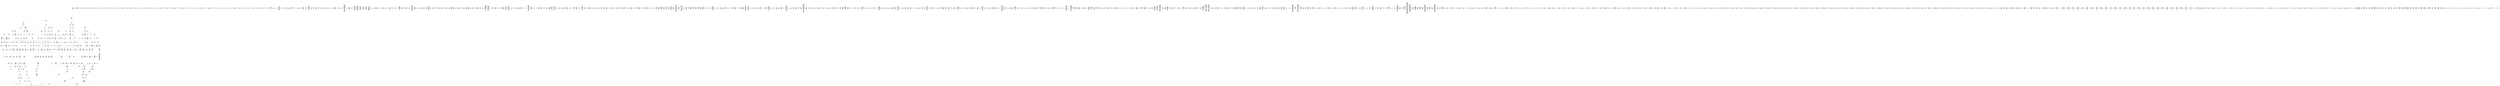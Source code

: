 /* Generated by GvGen v.1.0 (https://www.github.com/stricaud/gvgen) */

digraph G {
compound=true;
   node1 [label="[anywhere]"];
   node2 [label="# 0x0
PUSHX Data
PUSHX Data
MSTORE
PUSHX LogicData
CALLDATASIZE
LT
PUSHX Data
JUMPI
"];
   node3 [label="# 0xd
PUSHX Data
CALLDATALOAD
PUSHX BitData
SHR
PUSHX LogicData
GT
PUSHX Data
JUMPI
"];
   node4 [label="# 0x1e
PUSHX LogicData
GT
PUSHX Data
JUMPI
"];
   node5 [label="# 0x29
PUSHX LogicData
GT
PUSHX Data
JUMPI
"];
   node6 [label="# 0x34
PUSHX LogicData
EQ
PUSHX Data
JUMPI
"];
   node7 [label="# 0x3f
PUSHX LogicData
EQ
PUSHX Data
JUMPI
"];
   node8 [label="# 0x4a
PUSHX LogicData
EQ
PUSHX Data
JUMPI
"];
   node9 [label="# 0x55
PUSHX LogicData
EQ
PUSHX Data
JUMPI
"];
   node10 [label="# 0x60
PUSHX LogicData
EQ
PUSHX Data
JUMPI
"];
   node11 [label="# 0x6b
PUSHX Data
JUMP
"];
   node12 [label="# 0x6f
JUMPDEST
PUSHX LogicData
EQ
PUSHX Data
JUMPI
"];
   node13 [label="# 0x7b
PUSHX LogicData
EQ
PUSHX Data
JUMPI
"];
   node14 [label="# 0x86
PUSHX LogicData
EQ
PUSHX Data
JUMPI
"];
   node15 [label="# 0x91
PUSHX LogicData
EQ
PUSHX Data
JUMPI
"];
   node16 [label="# 0x9c
PUSHX LogicData
EQ
PUSHX Data
JUMPI
"];
   node17 [label="# 0xa7
PUSHX Data
JUMP
"];
   node18 [label="# 0xab
JUMPDEST
PUSHX LogicData
GT
PUSHX Data
JUMPI
"];
   node19 [label="# 0xb7
PUSHX LogicData
EQ
PUSHX Data
JUMPI
"];
   node20 [label="# 0xc2
PUSHX LogicData
EQ
PUSHX Data
JUMPI
"];
   node21 [label="# 0xcd
PUSHX LogicData
EQ
PUSHX Data
JUMPI
"];
   node22 [label="# 0xd8
PUSHX LogicData
EQ
PUSHX Data
JUMPI
"];
   node23 [label="# 0xe3
PUSHX LogicData
EQ
PUSHX Data
JUMPI
"];
   node24 [label="# 0xee
PUSHX Data
JUMP
"];
   node25 [label="# 0xf2
JUMPDEST
PUSHX LogicData
EQ
PUSHX Data
JUMPI
"];
   node26 [label="# 0xfe
PUSHX LogicData
EQ
PUSHX Data
JUMPI
"];
   node27 [label="# 0x109
PUSHX LogicData
EQ
PUSHX Data
JUMPI
"];
   node28 [label="# 0x114
PUSHX LogicData
EQ
PUSHX Data
JUMPI
"];
   node29 [label="# 0x11f
PUSHX Data
JUMP
"];
   node30 [label="# 0x123
JUMPDEST
PUSHX LogicData
GT
PUSHX Data
JUMPI
"];
   node31 [label="# 0x12f
PUSHX LogicData
GT
PUSHX Data
JUMPI
"];
   node32 [label="# 0x13a
PUSHX LogicData
EQ
PUSHX Data
JUMPI
"];
   node33 [label="# 0x145
PUSHX LogicData
EQ
PUSHX Data
JUMPI
"];
   node34 [label="# 0x150
PUSHX LogicData
EQ
PUSHX Data
JUMPI
"];
   node35 [label="# 0x15b
PUSHX LogicData
EQ
PUSHX Data
JUMPI
"];
   node36 [label="# 0x166
PUSHX LogicData
EQ
PUSHX Data
JUMPI
"];
   node37 [label="# 0x171
PUSHX Data
JUMP
"];
   node38 [label="# 0x175
JUMPDEST
PUSHX LogicData
EQ
PUSHX Data
JUMPI
"];
   node39 [label="# 0x181
PUSHX LogicData
EQ
PUSHX Data
JUMPI
"];
   node40 [label="# 0x18c
PUSHX LogicData
EQ
PUSHX Data
JUMPI
"];
   node41 [label="# 0x197
PUSHX LogicData
EQ
PUSHX Data
JUMPI
"];
   node42 [label="# 0x1a2
PUSHX LogicData
EQ
PUSHX Data
JUMPI
"];
   node43 [label="# 0x1ad
PUSHX Data
JUMP
"];
   node44 [label="# 0x1b1
JUMPDEST
PUSHX LogicData
GT
PUSHX Data
JUMPI
"];
   node45 [label="# 0x1bd
PUSHX LogicData
EQ
PUSHX Data
JUMPI
"];
   node46 [label="# 0x1c8
PUSHX LogicData
EQ
PUSHX Data
JUMPI
"];
   node47 [label="# 0x1d3
PUSHX LogicData
EQ
PUSHX Data
JUMPI
"];
   node48 [label="# 0x1de
PUSHX LogicData
EQ
PUSHX Data
JUMPI
"];
   node49 [label="# 0x1e9
PUSHX LogicData
EQ
PUSHX Data
JUMPI
"];
   node50 [label="# 0x1f4
PUSHX Data
JUMP
"];
   node51 [label="# 0x1f8
JUMPDEST
PUSHX LogicData
EQ
PUSHX Data
JUMPI
"];
   node52 [label="# 0x204
PUSHX LogicData
EQ
PUSHX Data
JUMPI
"];
   node53 [label="# 0x20f
PUSHX LogicData
EQ
PUSHX Data
JUMPI
"];
   node54 [label="# 0x21a
PUSHX LogicData
EQ
PUSHX Data
JUMPI
"];
   node55 [label="# 0x225
JUMPDEST
PUSHX Data
REVERT
"];
   node56 [label="# 0x22a
JUMPDEST
CALLVALUE
ISZERO
PUSHX Data
JUMPI
"];
   node57 [label="# 0x232
PUSHX Data
REVERT
"];
   node58 [label="# 0x236
JUMPDEST
PUSHX Data
PUSHX ArithData
CALLDATASIZE
SUB
ADD
PUSHX Data
PUSHX Data
JUMP
"];
   node59 [label="# 0x24c
JUMPDEST
PUSHX Data
JUMP
"];
   node60 [label="# 0x251
JUMPDEST
PUSHX MemData
MLOAD
PUSHX Data
PUSHX Data
JUMP
"];
   node61 [label="# 0x25e
JUMPDEST
PUSHX MemData
MLOAD
SUB
RETURN
"];
   node62 [label="# 0x267
JUMPDEST
CALLVALUE
ISZERO
PUSHX Data
JUMPI
"];
   node63 [label="# 0x26f
PUSHX Data
REVERT
"];
   node64 [label="# 0x273
JUMPDEST
PUSHX Data
PUSHX Data
JUMP
"];
   node65 [label="# 0x27c
JUMPDEST
PUSHX MemData
MLOAD
PUSHX Data
PUSHX Data
JUMP
"];
   node66 [label="# 0x289
JUMPDEST
PUSHX MemData
MLOAD
SUB
RETURN
"];
   node67 [label="# 0x292
JUMPDEST
CALLVALUE
ISZERO
PUSHX Data
JUMPI
"];
   node68 [label="# 0x29a
PUSHX Data
REVERT
"];
   node69 [label="# 0x29e
JUMPDEST
PUSHX Data
PUSHX ArithData
CALLDATASIZE
SUB
ADD
PUSHX Data
PUSHX Data
JUMP
"];
   node70 [label="# 0x2b4
JUMPDEST
PUSHX Data
JUMP
"];
   node71 [label="# 0x2b9
JUMPDEST
PUSHX MemData
MLOAD
PUSHX Data
PUSHX Data
JUMP
"];
   node72 [label="# 0x2c6
JUMPDEST
PUSHX MemData
MLOAD
SUB
RETURN
"];
   node73 [label="# 0x2cf
JUMPDEST
CALLVALUE
ISZERO
PUSHX Data
JUMPI
"];
   node74 [label="# 0x2d7
PUSHX Data
REVERT
"];
   node75 [label="# 0x2db
JUMPDEST
PUSHX Data
PUSHX ArithData
CALLDATASIZE
SUB
ADD
PUSHX Data
PUSHX Data
JUMP
"];
   node76 [label="# 0x2f1
JUMPDEST
PUSHX Data
JUMP
"];
   node77 [label="# 0x2f6
JUMPDEST
STOP
"];
   node78 [label="# 0x2f8
JUMPDEST
PUSHX Data
PUSHX ArithData
CALLDATASIZE
SUB
ADD
PUSHX Data
PUSHX Data
JUMP
"];
   node79 [label="# 0x30d
JUMPDEST
PUSHX Data
JUMP
"];
   node80 [label="# 0x312
JUMPDEST
PUSHX MemData
MLOAD
PUSHX Data
PUSHX Data
JUMP
"];
   node81 [label="# 0x31f
JUMPDEST
PUSHX MemData
MLOAD
SUB
RETURN
"];
   node82 [label="# 0x328
JUMPDEST
CALLVALUE
ISZERO
PUSHX Data
JUMPI
"];
   node83 [label="# 0x330
PUSHX Data
REVERT
"];
   node84 [label="# 0x334
JUMPDEST
PUSHX Data
PUSHX Data
JUMP
"];
   node85 [label="# 0x33d
JUMPDEST
PUSHX MemData
MLOAD
PUSHX Data
PUSHX Data
JUMP
"];
   node86 [label="# 0x34a
JUMPDEST
PUSHX MemData
MLOAD
SUB
RETURN
"];
   node87 [label="# 0x353
JUMPDEST
CALLVALUE
ISZERO
PUSHX Data
JUMPI
"];
   node88 [label="# 0x35b
PUSHX Data
REVERT
"];
   node89 [label="# 0x35f
JUMPDEST
PUSHX Data
PUSHX Data
JUMP
"];
   node90 [label="# 0x368
JUMPDEST
PUSHX MemData
MLOAD
PUSHX Data
PUSHX Data
JUMP
"];
   node91 [label="# 0x375
JUMPDEST
PUSHX MemData
MLOAD
SUB
RETURN
"];
   node92 [label="# 0x37e
JUMPDEST
CALLVALUE
ISZERO
PUSHX Data
JUMPI
"];
   node93 [label="# 0x386
PUSHX Data
REVERT
"];
   node94 [label="# 0x38a
JUMPDEST
PUSHX Data
PUSHX Data
JUMP
"];
   node95 [label="# 0x393
JUMPDEST
PUSHX MemData
MLOAD
PUSHX Data
PUSHX Data
JUMP
"];
   node96 [label="# 0x3a0
JUMPDEST
PUSHX MemData
MLOAD
SUB
RETURN
"];
   node97 [label="# 0x3a9
JUMPDEST
CALLVALUE
ISZERO
PUSHX Data
JUMPI
"];
   node98 [label="# 0x3b1
PUSHX Data
REVERT
"];
   node99 [label="# 0x3b5
JUMPDEST
PUSHX Data
PUSHX ArithData
CALLDATASIZE
SUB
ADD
PUSHX Data
PUSHX Data
JUMP
"];
   node100 [label="# 0x3cb
JUMPDEST
PUSHX Data
JUMP
"];
   node101 [label="# 0x3d0
JUMPDEST
STOP
"];
   node102 [label="# 0x3d2
JUMPDEST
CALLVALUE
ISZERO
PUSHX Data
JUMPI
"];
   node103 [label="# 0x3da
PUSHX Data
REVERT
"];
   node104 [label="# 0x3de
JUMPDEST
PUSHX Data
PUSHX ArithData
CALLDATASIZE
SUB
ADD
PUSHX Data
PUSHX Data
JUMP
"];
   node105 [label="# 0x3f4
JUMPDEST
PUSHX Data
JUMP
"];
   node106 [label="# 0x3f9
JUMPDEST
PUSHX MemData
MLOAD
PUSHX Data
PUSHX Data
JUMP
"];
   node107 [label="# 0x406
JUMPDEST
PUSHX MemData
MLOAD
SUB
RETURN
"];
   node108 [label="# 0x40f
JUMPDEST
CALLVALUE
ISZERO
PUSHX Data
JUMPI
"];
   node109 [label="# 0x417
PUSHX Data
REVERT
"];
   node110 [label="# 0x41b
JUMPDEST
PUSHX Data
PUSHX ArithData
CALLDATASIZE
SUB
ADD
PUSHX Data
PUSHX Data
JUMP
"];
   node111 [label="# 0x431
JUMPDEST
PUSHX Data
JUMP
"];
   node112 [label="# 0x436
JUMPDEST
PUSHX MemData
MLOAD
PUSHX Data
PUSHX Data
JUMP
"];
   node113 [label="# 0x443
JUMPDEST
PUSHX MemData
MLOAD
SUB
RETURN
"];
   node114 [label="# 0x44c
JUMPDEST
CALLVALUE
ISZERO
PUSHX Data
JUMPI
"];
   node115 [label="# 0x454
PUSHX Data
REVERT
"];
   node116 [label="# 0x458
JUMPDEST
PUSHX Data
PUSHX Data
JUMP
"];
   node117 [label="# 0x461
JUMPDEST
PUSHX MemData
MLOAD
PUSHX Data
PUSHX Data
JUMP
"];
   node118 [label="# 0x46e
JUMPDEST
PUSHX MemData
MLOAD
SUB
RETURN
"];
   node119 [label="# 0x477
JUMPDEST
CALLVALUE
ISZERO
PUSHX Data
JUMPI
"];
   node120 [label="# 0x47f
PUSHX Data
REVERT
"];
   node121 [label="# 0x483
JUMPDEST
PUSHX Data
PUSHX ArithData
CALLDATASIZE
SUB
ADD
PUSHX Data
PUSHX Data
JUMP
"];
   node122 [label="# 0x499
JUMPDEST
PUSHX Data
JUMP
"];
   node123 [label="# 0x49e
JUMPDEST
STOP
"];
   node124 [label="# 0x4a0
JUMPDEST
CALLVALUE
ISZERO
PUSHX Data
JUMPI
"];
   node125 [label="# 0x4a8
PUSHX Data
REVERT
"];
   node126 [label="# 0x4ac
JUMPDEST
PUSHX Data
PUSHX ArithData
CALLDATASIZE
SUB
ADD
PUSHX Data
PUSHX Data
JUMP
"];
   node127 [label="# 0x4c2
JUMPDEST
PUSHX Data
JUMP
"];
   node128 [label="# 0x4c7
JUMPDEST
STOP
"];
   node129 [label="# 0x4c9
JUMPDEST
CALLVALUE
ISZERO
PUSHX Data
JUMPI
"];
   node130 [label="# 0x4d1
PUSHX Data
REVERT
"];
   node131 [label="# 0x4d5
JUMPDEST
PUSHX Data
PUSHX ArithData
CALLDATASIZE
SUB
ADD
PUSHX Data
PUSHX Data
JUMP
"];
   node132 [label="# 0x4eb
JUMPDEST
PUSHX Data
JUMP
"];
   node133 [label="# 0x4f0
JUMPDEST
PUSHX MemData
MLOAD
PUSHX Data
PUSHX Data
JUMP
"];
   node134 [label="# 0x4fd
JUMPDEST
PUSHX MemData
MLOAD
SUB
RETURN
"];
   node135 [label="# 0x506
JUMPDEST
CALLVALUE
ISZERO
PUSHX Data
JUMPI
"];
   node136 [label="# 0x50e
PUSHX Data
REVERT
"];
   node137 [label="# 0x512
JUMPDEST
PUSHX Data
PUSHX ArithData
CALLDATASIZE
SUB
ADD
PUSHX Data
PUSHX Data
JUMP
"];
   node138 [label="# 0x528
JUMPDEST
PUSHX Data
JUMP
"];
   node139 [label="# 0x52d
JUMPDEST
STOP
"];
   node140 [label="# 0x52f
JUMPDEST
CALLVALUE
ISZERO
PUSHX Data
JUMPI
"];
   node141 [label="# 0x537
PUSHX Data
REVERT
"];
   node142 [label="# 0x53b
JUMPDEST
PUSHX Data
PUSHX ArithData
CALLDATASIZE
SUB
ADD
PUSHX Data
PUSHX Data
JUMP
"];
   node143 [label="# 0x551
JUMPDEST
PUSHX Data
JUMP
"];
   node144 [label="# 0x556
JUMPDEST
PUSHX MemData
MLOAD
PUSHX Data
PUSHX Data
JUMP
"];
   node145 [label="# 0x563
JUMPDEST
PUSHX MemData
MLOAD
SUB
RETURN
"];
   node146 [label="# 0x56c
JUMPDEST
CALLVALUE
ISZERO
PUSHX Data
JUMPI
"];
   node147 [label="# 0x574
PUSHX Data
REVERT
"];
   node148 [label="# 0x578
JUMPDEST
PUSHX Data
PUSHX ArithData
CALLDATASIZE
SUB
ADD
PUSHX Data
PUSHX Data
JUMP
"];
   node149 [label="# 0x58e
JUMPDEST
PUSHX Data
JUMP
"];
   node150 [label="# 0x593
JUMPDEST
PUSHX MemData
MLOAD
PUSHX Data
PUSHX Data
JUMP
"];
   node151 [label="# 0x5a0
JUMPDEST
PUSHX MemData
MLOAD
SUB
RETURN
"];
   node152 [label="# 0x5a9
JUMPDEST
CALLVALUE
ISZERO
PUSHX Data
JUMPI
"];
   node153 [label="# 0x5b1
PUSHX Data
REVERT
"];
   node154 [label="# 0x5b5
JUMPDEST
PUSHX Data
PUSHX ArithData
CALLDATASIZE
SUB
ADD
PUSHX Data
PUSHX Data
JUMP
"];
   node155 [label="# 0x5cb
JUMPDEST
PUSHX Data
JUMP
"];
   node156 [label="# 0x5d0
JUMPDEST
PUSHX MemData
MLOAD
PUSHX Data
PUSHX Data
JUMP
"];
   node157 [label="# 0x5dd
JUMPDEST
PUSHX MemData
MLOAD
SUB
RETURN
"];
   node158 [label="# 0x5e6
JUMPDEST
CALLVALUE
ISZERO
PUSHX Data
JUMPI
"];
   node159 [label="# 0x5ee
PUSHX Data
REVERT
"];
   node160 [label="# 0x5f2
JUMPDEST
PUSHX Data
PUSHX ArithData
CALLDATASIZE
SUB
ADD
PUSHX Data
PUSHX Data
JUMP
"];
   node161 [label="# 0x608
JUMPDEST
PUSHX Data
JUMP
"];
   node162 [label="# 0x60d
JUMPDEST
PUSHX MemData
MLOAD
PUSHX Data
PUSHX Data
JUMP
"];
   node163 [label="# 0x61a
JUMPDEST
PUSHX MemData
MLOAD
SUB
RETURN
"];
   node164 [label="# 0x623
JUMPDEST
CALLVALUE
ISZERO
PUSHX Data
JUMPI
"];
   node165 [label="# 0x62b
PUSHX Data
REVERT
"];
   node166 [label="# 0x62f
JUMPDEST
PUSHX Data
PUSHX Data
JUMP
"];
   node167 [label="# 0x638
JUMPDEST
STOP
"];
   node168 [label="# 0x63a
JUMPDEST
CALLVALUE
ISZERO
PUSHX Data
JUMPI
"];
   node169 [label="# 0x642
PUSHX Data
REVERT
"];
   node170 [label="# 0x646
JUMPDEST
PUSHX Data
PUSHX Data
JUMP
"];
   node171 [label="# 0x64f
JUMPDEST
PUSHX MemData
MLOAD
PUSHX Data
PUSHX Data
JUMP
"];
   node172 [label="# 0x65c
JUMPDEST
PUSHX MemData
MLOAD
SUB
RETURN
"];
   node173 [label="# 0x665
JUMPDEST
CALLVALUE
ISZERO
PUSHX Data
JUMPI
"];
   node174 [label="# 0x66d
PUSHX Data
REVERT
"];
   node175 [label="# 0x671
JUMPDEST
PUSHX Data
PUSHX ArithData
CALLDATASIZE
SUB
ADD
PUSHX Data
PUSHX Data
JUMP
"];
   node176 [label="# 0x687
JUMPDEST
PUSHX Data
JUMP
"];
   node177 [label="# 0x68c
JUMPDEST
STOP
"];
   node178 [label="# 0x68e
JUMPDEST
CALLVALUE
ISZERO
PUSHX Data
JUMPI
"];
   node179 [label="# 0x696
PUSHX Data
REVERT
"];
   node180 [label="# 0x69a
JUMPDEST
PUSHX Data
PUSHX ArithData
CALLDATASIZE
SUB
ADD
PUSHX Data
PUSHX Data
JUMP
"];
   node181 [label="# 0x6b0
JUMPDEST
PUSHX Data
JUMP
"];
   node182 [label="# 0x6b5
JUMPDEST
STOP
"];
   node183 [label="# 0x6b7
JUMPDEST
CALLVALUE
ISZERO
PUSHX Data
JUMPI
"];
   node184 [label="# 0x6bf
PUSHX Data
REVERT
"];
   node185 [label="# 0x6c3
JUMPDEST
PUSHX Data
PUSHX Data
JUMP
"];
   node186 [label="# 0x6cc
JUMPDEST
PUSHX MemData
MLOAD
PUSHX Data
PUSHX Data
JUMP
"];
   node187 [label="# 0x6d9
JUMPDEST
PUSHX MemData
MLOAD
SUB
RETURN
"];
   node188 [label="# 0x6e2
JUMPDEST
CALLVALUE
ISZERO
PUSHX Data
JUMPI
"];
   node189 [label="# 0x6ea
PUSHX Data
REVERT
"];
   node190 [label="# 0x6ee
JUMPDEST
PUSHX Data
PUSHX ArithData
CALLDATASIZE
SUB
ADD
PUSHX Data
PUSHX Data
JUMP
"];
   node191 [label="# 0x704
JUMPDEST
PUSHX Data
JUMP
"];
   node192 [label="# 0x709
JUMPDEST
PUSHX MemData
MLOAD
PUSHX Data
PUSHX Data
JUMP
"];
   node193 [label="# 0x716
JUMPDEST
PUSHX MemData
MLOAD
SUB
RETURN
"];
   node194 [label="# 0x71f
JUMPDEST
CALLVALUE
ISZERO
PUSHX Data
JUMPI
"];
   node195 [label="# 0x727
PUSHX Data
REVERT
"];
   node196 [label="# 0x72b
JUMPDEST
PUSHX Data
PUSHX Data
JUMP
"];
   node197 [label="# 0x734
JUMPDEST
PUSHX MemData
MLOAD
PUSHX Data
PUSHX Data
JUMP
"];
   node198 [label="# 0x741
JUMPDEST
PUSHX MemData
MLOAD
SUB
RETURN
"];
   node199 [label="# 0x74a
JUMPDEST
CALLVALUE
ISZERO
PUSHX Data
JUMPI
"];
   node200 [label="# 0x752
PUSHX Data
REVERT
"];
   node201 [label="# 0x756
JUMPDEST
PUSHX Data
PUSHX ArithData
CALLDATASIZE
SUB
ADD
PUSHX Data
PUSHX Data
JUMP
"];
   node202 [label="# 0x76c
JUMPDEST
PUSHX Data
JUMP
"];
   node203 [label="# 0x771
JUMPDEST
STOP
"];
   node204 [label="# 0x773
JUMPDEST
CALLVALUE
ISZERO
PUSHX Data
JUMPI
"];
   node205 [label="# 0x77b
PUSHX Data
REVERT
"];
   node206 [label="# 0x77f
JUMPDEST
PUSHX Data
PUSHX Data
JUMP
"];
   node207 [label="# 0x788
JUMPDEST
PUSHX MemData
MLOAD
PUSHX Data
PUSHX Data
JUMP
"];
   node208 [label="# 0x795
JUMPDEST
PUSHX MemData
MLOAD
SUB
RETURN
"];
   node209 [label="# 0x79e
JUMPDEST
CALLVALUE
ISZERO
PUSHX Data
JUMPI
"];
   node210 [label="# 0x7a6
PUSHX Data
REVERT
"];
   node211 [label="# 0x7aa
JUMPDEST
PUSHX Data
PUSHX ArithData
CALLDATASIZE
SUB
ADD
PUSHX Data
PUSHX Data
JUMP
"];
   node212 [label="# 0x7c0
JUMPDEST
PUSHX Data
JUMP
"];
   node213 [label="# 0x7c5
JUMPDEST
STOP
"];
   node214 [label="# 0x7c7
JUMPDEST
CALLVALUE
ISZERO
PUSHX Data
JUMPI
"];
   node215 [label="# 0x7cf
PUSHX Data
REVERT
"];
   node216 [label="# 0x7d3
JUMPDEST
PUSHX Data
PUSHX ArithData
CALLDATASIZE
SUB
ADD
PUSHX Data
PUSHX Data
JUMP
"];
   node217 [label="# 0x7e9
JUMPDEST
PUSHX Data
JUMP
"];
   node218 [label="# 0x7ee
JUMPDEST
STOP
"];
   node219 [label="# 0x7f0
JUMPDEST
CALLVALUE
ISZERO
PUSHX Data
JUMPI
"];
   node220 [label="# 0x7f8
PUSHX Data
REVERT
"];
   node221 [label="# 0x7fc
JUMPDEST
PUSHX Data
PUSHX ArithData
CALLDATASIZE
SUB
ADD
PUSHX Data
PUSHX Data
JUMP
"];
   node222 [label="# 0x812
JUMPDEST
PUSHX Data
JUMP
"];
   node223 [label="# 0x817
JUMPDEST
PUSHX MemData
MLOAD
PUSHX Data
PUSHX Data
JUMP
"];
   node224 [label="# 0x824
JUMPDEST
PUSHX MemData
MLOAD
SUB
RETURN
"];
   node225 [label="# 0x82d
JUMPDEST
CALLVALUE
ISZERO
PUSHX Data
JUMPI
"];
   node226 [label="# 0x835
PUSHX Data
REVERT
"];
   node227 [label="# 0x839
JUMPDEST
PUSHX Data
PUSHX Data
JUMP
"];
   node228 [label="# 0x842
JUMPDEST
PUSHX MemData
MLOAD
PUSHX Data
PUSHX Data
JUMP
"];
   node229 [label="# 0x84f
JUMPDEST
PUSHX MemData
MLOAD
SUB
RETURN
"];
   node230 [label="# 0x858
JUMPDEST
CALLVALUE
ISZERO
PUSHX Data
JUMPI
"];
   node231 [label="# 0x860
PUSHX Data
REVERT
"];
   node232 [label="# 0x864
JUMPDEST
PUSHX Data
PUSHX ArithData
CALLDATASIZE
SUB
ADD
PUSHX Data
PUSHX Data
JUMP
"];
   node233 [label="# 0x87a
JUMPDEST
PUSHX Data
JUMP
"];
   node234 [label="# 0x87f
JUMPDEST
STOP
"];
   node235 [label="# 0x881
JUMPDEST
CALLVALUE
ISZERO
PUSHX Data
JUMPI
"];
   node236 [label="# 0x889
PUSHX Data
REVERT
"];
   node237 [label="# 0x88d
JUMPDEST
PUSHX Data
PUSHX ArithData
CALLDATASIZE
SUB
ADD
PUSHX Data
PUSHX Data
JUMP
"];
   node238 [label="# 0x8a3
JUMPDEST
PUSHX Data
JUMP
"];
   node239 [label="# 0x8a8
JUMPDEST
STOP
"];
   node240 [label="# 0x8aa
JUMPDEST
CALLVALUE
ISZERO
PUSHX Data
JUMPI
"];
   node241 [label="# 0x8b2
PUSHX Data
REVERT
"];
   node242 [label="# 0x8b6
JUMPDEST
PUSHX Data
PUSHX Data
JUMP
"];
   node243 [label="# 0x8bf
JUMPDEST
PUSHX MemData
MLOAD
PUSHX Data
PUSHX Data
JUMP
"];
   node244 [label="# 0x8cc
JUMPDEST
PUSHX MemData
MLOAD
SUB
RETURN
"];
   node245 [label="# 0x8d5
JUMPDEST
CALLVALUE
ISZERO
PUSHX Data
JUMPI
"];
   node246 [label="# 0x8dd
PUSHX Data
REVERT
"];
   node247 [label="# 0x8e1
JUMPDEST
PUSHX Data
PUSHX ArithData
CALLDATASIZE
SUB
ADD
PUSHX Data
PUSHX Data
JUMP
"];
   node248 [label="# 0x8f7
JUMPDEST
PUSHX Data
JUMP
"];
   node249 [label="# 0x8fc
JUMPDEST
PUSHX MemData
MLOAD
PUSHX Data
PUSHX Data
JUMP
"];
   node250 [label="# 0x909
JUMPDEST
PUSHX MemData
MLOAD
SUB
RETURN
"];
   node251 [label="# 0x912
JUMPDEST
CALLVALUE
ISZERO
PUSHX Data
JUMPI
"];
   node252 [label="# 0x91a
PUSHX Data
REVERT
"];
   node253 [label="# 0x91e
JUMPDEST
PUSHX Data
PUSHX ArithData
CALLDATASIZE
SUB
ADD
PUSHX Data
PUSHX Data
JUMP
"];
   node254 [label="# 0x934
JUMPDEST
PUSHX Data
JUMP
"];
   node255 [label="# 0x939
JUMPDEST
STOP
"];
   node256 [label="# 0x93b
JUMPDEST
PUSHX Data
PUSHX BitData
PUSHX BitData
NOT
AND
PUSHX BitData
NOT
AND
EQ
PUSHX Data
JUMPI
"];
   node257 [label="# 0x9a4
PUSHX Data
PUSHX Data
JUMP
"];
   node258 [label="# 0x9ad
JUMPDEST
"];
   node259 [label="# 0x9ae
JUMPDEST
JUMP
"];
   node260 [label="# 0x9b5
JUMPDEST
PUSHX Data
PUSHX StorData
SLOAD
PUSHX Data
PUSHX Data
JUMP
"];
   node261 [label="# 0x9c4
JUMPDEST
PUSHX ArithData
ADD
PUSHX ArithData
DIV
MUL
PUSHX ArithData
ADD
PUSHX MemData
MLOAD
ADD
PUSHX Data
MSTORE
MSTORE
PUSHX ArithData
ADD
SLOAD
PUSHX Data
PUSHX Data
JUMP
"];
   node262 [label="# 0x9f0
JUMPDEST
ISZERO
PUSHX Data
JUMPI
"];
   node263 [label="# 0x9f7
PUSHX LogicData
LT
PUSHX Data
JUMPI
"];
   node264 [label="# 0x9ff
PUSHX ArithData
SLOAD
DIV
MUL
MSTORE
PUSHX ArithData
ADD
PUSHX Data
JUMP
"];
   node265 [label="# 0xa12
JUMPDEST
ADD
PUSHX Data
MSTORE
PUSHX Data
PUSHX Data
SHA3
"];
   node266 [label="# 0xa20
JUMPDEST
SLOAD
MSTORE
PUSHX ArithData
ADD
PUSHX ArithData
ADD
GT
PUSHX Data
JUMPI
"];
   node267 [label="# 0xa34
SUB
PUSHX BitData
AND
ADD
"];
   node268 [label="# 0xa3d
JUMPDEST
JUMP
"];
   node269 [label="# 0xa47
JUMPDEST
PUSHX Data
PUSHX Data
PUSHX Data
JUMP
"];
   node270 [label="# 0xa52
JUMPDEST
PUSHX Data
JUMPI
"];
   node271 [label="# 0xa57
PUSHX MemData
MLOAD
PUSHX Data
MSTORE
PUSHX ArithData
ADD
PUSHX Data
PUSHX Data
JUMP
"];
   node272 [label="# 0xa88
JUMPDEST
PUSHX MemData
MLOAD
SUB
REVERT
"];
   node273 [label="# 0xa91
JUMPDEST
PUSHX Data
PUSHX ArithData
MSTORE
PUSHX ArithData
ADD
MSTORE
PUSHX ArithData
ADD
PUSHX Data
SHA3
PUSHX ArithData
SLOAD
PUSHX ArithData
EXP
DIV
PUSHX BitData
AND
JUMP
"];
   node274 [label="# 0xacc
JUMPDEST
PUSHX Data
PUSHX Data
PUSHX Data
JUMP
"];
   node275 [label="# 0xad7
JUMPDEST
PUSHX BitData
AND
PUSHX BitData
AND
EQ
ISZERO
PUSHX Data
JUMPI
"];
   node276 [label="# 0xb0e
PUSHX MemData
MLOAD
PUSHX Data
MSTORE
PUSHX ArithData
ADD
PUSHX Data
PUSHX Data
JUMP
"];
   node277 [label="# 0xb3f
JUMPDEST
PUSHX MemData
MLOAD
SUB
REVERT
"];
   node278 [label="# 0xb48
JUMPDEST
PUSHX BitData
AND
PUSHX Data
PUSHX Data
JUMP
"];
   node279 [label="# 0xb67
JUMPDEST
PUSHX BitData
AND
EQ
PUSHX Data
JUMPI
"];
   node280 [label="# 0xb84
PUSHX Data
PUSHX Data
PUSHX Data
JUMP
"];
   node281 [label="# 0xb90
JUMPDEST
PUSHX Data
JUMP
"];
   node282 [label="# 0xb95
JUMPDEST
"];
   node283 [label="# 0xb96
JUMPDEST
PUSHX Data
JUMPI
"];
   node284 [label="# 0xb9b
PUSHX MemData
MLOAD
PUSHX Data
MSTORE
PUSHX ArithData
ADD
PUSHX Data
PUSHX Data
JUMP
"];
   node285 [label="# 0xbcc
JUMPDEST
PUSHX MemData
MLOAD
SUB
REVERT
"];
   node286 [label="# 0xbd5
JUMPDEST
PUSHX Data
PUSHX Data
JUMP
"];
   node287 [label="# 0xbdf
JUMPDEST
JUMP
"];
   node288 [label="# 0xbe4
JUMPDEST
PUSHX Data
PUSHX Data
PUSHX MemData
MLOAD
PUSHX ArithData
ADD
PUSHX Data
MSTORE
PUSHX Data
PUSHX ArithData
PUSHX BitData
AND
PUSHX BitData
AND
MSTORE
PUSHX ArithData
ADD
MSTORE
PUSHX ArithData
ADD
PUSHX Data
SHA3
SLOAD
MSTORE
PUSHX ArithData
ADD
PUSHX BitData
AND
MSTORE
PUSHX ArithData
ADD
MSTORE
PUSHX Data
PUSHX Data
JUMP
"];
   node289 [label="# 0xc67
JUMPDEST
PUSHX Data
JUMPI
"];
   node290 [label="# 0xc6c
PUSHX MemData
MLOAD
PUSHX Data
MSTORE
PUSHX ArithData
ADD
PUSHX Data
PUSHX Data
JUMP
"];
   node291 [label="# 0xc9d
JUMPDEST
PUSHX MemData
MLOAD
SUB
REVERT
"];
   node292 [label="# 0xca6
JUMPDEST
PUSHX Data
PUSHX Data
PUSHX Data
PUSHX ArithData
PUSHX BitData
AND
PUSHX BitData
AND
MSTORE
PUSHX ArithData
ADD
MSTORE
PUSHX ArithData
ADD
PUSHX Data
SHA3
SLOAD
PUSHX BitData
PUSHX BitData
AND
JUMP
"];
   node293 [label="# 0xcf9
JUMPDEST
PUSHX Data
PUSHX ArithData
PUSHX BitData
AND
PUSHX BitData
AND
MSTORE
PUSHX ArithData
ADD
MSTORE
PUSHX ArithData
ADD
PUSHX Data
SHA3
SSTORE
PUSHX Data
CALLER
PUSHX MemData
MLOAD
PUSHX Data
PUSHX Data
JUMP
"];
   node294 [label="# 0xd6f
JUMPDEST
PUSHX MemData
MLOAD
SUB
LOGX
PUSHX Data
ADDRESS
PUSHX BitData
AND
PUSHX MemData
MLOAD
PUSHX ArithData
ADD
PUSHX Data
PUSHX Data
JUMP
"];
   node295 [label="# 0xda4
JUMPDEST
PUSHX MemData
MLOAD
PUSHX ArithData
SUB
SUB
MSTORE
PUSHX Data
MSTORE
PUSHX MemData
MLOAD
PUSHX Data
PUSHX Data
JUMP
"];
   node296 [label="# 0xdc0
JUMPDEST
PUSHX Data
PUSHX MemData
MLOAD
SUB
PUSHX Data
GAS
CALL
RETURNDATASIZE
PUSHX LogicData
EQ
PUSHX Data
JUMPI
"];
   node297 [label="# 0xddc
PUSHX MemData
MLOAD
PUSHX BitData
NOT
PUSHX ArithData
RETURNDATASIZE
ADD
AND
ADD
PUSHX Data
MSTORE
RETURNDATASIZE
MSTORE
RETURNDATASIZE
PUSHX Data
PUSHX ArithData
ADD
RETURNDATACOPY
PUSHX Data
JUMP
"];
   node298 [label="# 0xdfd
JUMPDEST
PUSHX Data
"];
   node299 [label="# 0xe02
JUMPDEST
PUSHX Data
JUMPI
"];
   node300 [label="# 0xe0d
PUSHX MemData
MLOAD
PUSHX Data
MSTORE
PUSHX ArithData
ADD
PUSHX Data
PUSHX Data
JUMP
"];
   node301 [label="# 0xe3e
JUMPDEST
PUSHX MemData
MLOAD
SUB
REVERT
"];
   node302 [label="# 0xe47
JUMPDEST
JUMP
"];
   node303 [label="# 0xe56
JUMPDEST
PUSHX MemData
MLOAD
PUSHX ArithData
ADD
PUSHX Data
MSTORE
PUSHX Data
MSTORE
PUSHX ArithData
ADD
PUSHX Data
MSTORE
JUMP
"];
   node304 [label="# 0xe8f
JUMPDEST
PUSHX Data
PUSHX StorData
SLOAD
JUMP
"];
   node305 [label="# 0xe9c
JUMPDEST
PUSHX Data
PUSHX StorData
SLOAD
JUMP
"];
   node306 [label="# 0xea6
JUMPDEST
PUSHX Data
PUSHX Data
PUSHX Data
JUMP
"];
   node307 [label="# 0xeb1
JUMPDEST
PUSHX Data
JUMP
"];
   node308 [label="# 0xeb7
JUMPDEST
PUSHX Data
JUMPI
"];
   node309 [label="# 0xebc
PUSHX MemData
MLOAD
PUSHX Data
MSTORE
PUSHX ArithData
ADD
PUSHX Data
PUSHX Data
JUMP
"];
   node310 [label="# 0xeed
JUMPDEST
PUSHX MemData
MLOAD
SUB
REVERT
"];
   node311 [label="# 0xef6
JUMPDEST
PUSHX Data
PUSHX Data
JUMP
"];
   node312 [label="# 0xf01
JUMPDEST
JUMP
"];
   node313 [label="# 0xf06
JUMPDEST
PUSHX Data
PUSHX Data
PUSHX ArithData
PUSHX BitData
AND
PUSHX BitData
AND
MSTORE
PUSHX ArithData
ADD
MSTORE
PUSHX ArithData
ADD
PUSHX Data
SHA3
SLOAD
JUMP
"];
   node314 [label="# 0xf4f
JUMPDEST
PUSHX Data
PUSHX Data
PUSHX Data
JUMP
"];
   node315 [label="# 0xf5a
JUMPDEST
LT
PUSHX Data
JUMPI
"];
   node316 [label="# 0xf61
PUSHX MemData
MLOAD
PUSHX Data
MSTORE
PUSHX ArithData
ADD
PUSHX Data
PUSHX Data
JUMP
"];
   node317 [label="# 0xf92
JUMPDEST
PUSHX MemData
MLOAD
SUB
REVERT
"];
   node318 [label="# 0xf9b
JUMPDEST
PUSHX Data
PUSHX ArithData
PUSHX BitData
AND
PUSHX BitData
AND
MSTORE
PUSHX ArithData
ADD
MSTORE
PUSHX ArithData
ADD
PUSHX Data
SHA3
PUSHX ArithData
MSTORE
PUSHX ArithData
ADD
MSTORE
PUSHX ArithData
ADD
PUSHX Data
SHA3
SLOAD
JUMP
"];
   node319 [label="# 0xff4
JUMPDEST
PUSHX Data
CHAINID
JUMP
"];
   node320 [label="# 0x1001
JUMPDEST
PUSHX Data
PUSHX MemData
MLOAD
PUSHX ArithData
ADD
PUSHX Data
MSTORE
PUSHX Data
MSTORE
PUSHX Data
JUMP
"];
   node321 [label="# 0x101c
JUMPDEST
JUMP
"];
   node322 [label="# 0x1021
JUMPDEST
PUSHX Data
PUSHX Data
JUMP
"];
   node323 [label="# 0x1029
JUMPDEST
PUSHX BitData
AND
PUSHX Data
PUSHX Data
JUMP
"];
   node324 [label="# 0x1047
JUMPDEST
PUSHX BitData
AND
EQ
PUSHX Data
JUMPI
"];
   node325 [label="# 0x1064
PUSHX Data
PUSHX Data
PUSHX Data
PUSHX Data
JUMP
"];
   node326 [label="# 0x1070
JUMPDEST
PUSHX BitData
AND
PUSHX BitData
AND
MSTORE
PUSHX ArithData
ADD
MSTORE
PUSHX ArithData
ADD
PUSHX Data
SHA3
PUSHX ArithData
SLOAD
PUSHX ArithData
EXP
DIV
PUSHX BitData
AND
"];
   node327 [label="# 0x10b9
JUMPDEST
PUSHX Data
JUMPI
"];
   node328 [label="# 0x10be
PUSHX MemData
MLOAD
PUSHX Data
MSTORE
PUSHX ArithData
ADD
PUSHX Data
PUSHX Data
JUMP
"];
   node329 [label="# 0x10ef
JUMPDEST
PUSHX MemData
MLOAD
SUB
REVERT
"];
   node330 [label="# 0x10f8
JUMPDEST
PUSHX StorData
SLOAD
LT
PUSHX Data
JUMPI
"];
   node331 [label="# 0x1105
PUSHX MemData
MLOAD
PUSHX Data
MSTORE
PUSHX ArithData
ADD
PUSHX Data
PUSHX Data
JUMP
"];
   node332 [label="# 0x1136
JUMPDEST
PUSHX MemData
MLOAD
SUB
REVERT
"];
   node333 [label="# 0x113f
JUMPDEST
PUSHX Data
PUSHX Data
PUSHX Data
JUMP
"];
   node334 [label="# 0x114a
JUMPDEST
PUSHX Data
PUSHX Data
JUMP
"];
   node335 [label="# 0x1156
JUMPDEST
PUSHX Data
PUSHX ArithData
MSTORE
PUSHX ArithData
ADD
MSTORE
PUSHX ArithData
ADD
PUSHX Data
SHA3
SSTORE
JUMP
"];
   node336 [label="# 0x1173
JUMPDEST
PUSHX Data
PUSHX Data
PUSHX Data
JUMP
"];
   node337 [label="# 0x117d
JUMPDEST
LT
PUSHX Data
JUMPI
"];
   node338 [label="# 0x1184
PUSHX MemData
MLOAD
PUSHX Data
MSTORE
PUSHX ArithData
ADD
PUSHX Data
PUSHX Data
JUMP
"];
   node339 [label="# 0x11b5
JUMPDEST
PUSHX MemData
MLOAD
SUB
REVERT
"];
   node340 [label="# 0x11be
JUMPDEST
PUSHX StorData
SLOAD
LT
PUSHX Data
JUMPI
"];
   node341 [label="# 0x11ca
PUSHX Data
PUSHX Data
MSTORE
PUSHX Data
PUSHX Data
MSTORE
PUSHX Data
PUSHX Data
REVERT
"];
   node342 [label="# 0x11f8
JUMPDEST
PUSHX Data
MSTORE
PUSHX Data
PUSHX Data
SHA3
ADD
SLOAD
JUMP
"];
   node343 [label="# 0x120a
JUMPDEST
PUSHX Data
PUSHX Data
JUMP
"];
   node344 [label="# 0x1212
JUMPDEST
PUSHX BitData
AND
PUSHX Data
PUSHX Data
JUMP
"];
   node345 [label="# 0x1230
JUMPDEST
PUSHX BitData
AND
EQ
PUSHX Data
JUMPI
"];
   node346 [label="# 0x124c
PUSHX MemData
MLOAD
PUSHX Data
MSTORE
PUSHX ArithData
ADD
PUSHX Data
PUSHX Data
JUMP
"];
   node347 [label="# 0x127d
JUMPDEST
PUSHX MemData
MLOAD
SUB
REVERT
"];
   node348 [label="# 0x1286
JUMPDEST
ISZERO
PUSHX Data
JUMPI
"];
   node349 [label="# 0x128d
PUSHX Data
PUSHX ArithData
PUSHX BitData
AND
PUSHX BitData
AND
MSTORE
PUSHX ArithData
ADD
MSTORE
PUSHX ArithData
ADD
PUSHX Data
SHA3
PUSHX ArithData
PUSHX ArithData
EXP
SLOAD
PUSHX ArithData
MUL
NOT
AND
ISZERO
ISZERO
MUL
OR
SSTORE
PUSHX Data
JUMP
"];
   node350 [label="# 0x12e8
JUMPDEST
PUSHX Data
PUSHX ArithData
PUSHX BitData
AND
PUSHX BitData
AND
MSTORE
PUSHX ArithData
ADD
MSTORE
PUSHX ArithData
ADD
PUSHX Data
SHA3
PUSHX ArithData
PUSHX ArithData
EXP
SLOAD
PUSHX ArithData
MUL
NOT
AND
SSTORE
"];
   node351 [label="# 0x1338
JUMPDEST
JUMP
"];
   node352 [label="# 0x133c
JUMPDEST
PUSHX Data
PUSHX StorData
SLOAD
LT
PUSHX Data
JUMPI
"];
   node353 [label="# 0x134b
PUSHX MemData
MLOAD
PUSHX Data
MSTORE
PUSHX ArithData
ADD
PUSHX Data
PUSHX Data
JUMP
"];
   node354 [label="# 0x137c
JUMPDEST
PUSHX MemData
MLOAD
SUB
REVERT
"];
   node355 [label="# 0x1385
JUMPDEST
PUSHX StorData
SLOAD
LT
PUSHX Data
JUMPI
"];
   node356 [label="# 0x1391
PUSHX Data
PUSHX Data
MSTORE
PUSHX Data
PUSHX Data
MSTORE
PUSHX Data
PUSHX Data
REVERT
"];
   node357 [label="# 0x13bf
JUMPDEST
PUSHX Data
MSTORE
PUSHX Data
PUSHX Data
SHA3
PUSHX ArithData
MUL
ADD
PUSHX ArithData
ADD
SLOAD
PUSHX Data
PUSHX Data
JUMP
"];
   node358 [label="# 0x13db
JUMPDEST
PUSHX ArithData
ADD
PUSHX ArithData
DIV
MUL
PUSHX ArithData
ADD
PUSHX MemData
MLOAD
ADD
PUSHX Data
MSTORE
MSTORE
PUSHX ArithData
ADD
SLOAD
PUSHX Data
PUSHX Data
JUMP
"];
   node359 [label="# 0x1407
JUMPDEST
ISZERO
PUSHX Data
JUMPI
"];
   node360 [label="# 0x140e
PUSHX LogicData
LT
PUSHX Data
JUMPI
"];
   node361 [label="# 0x1416
PUSHX ArithData
SLOAD
DIV
MUL
MSTORE
PUSHX ArithData
ADD
PUSHX Data
JUMP
"];
   node362 [label="# 0x1429
JUMPDEST
ADD
PUSHX Data
MSTORE
PUSHX Data
PUSHX Data
SHA3
"];
   node363 [label="# 0x1437
JUMPDEST
SLOAD
MSTORE
PUSHX ArithData
ADD
PUSHX ArithData
ADD
GT
PUSHX Data
JUMPI
"];
   node364 [label="# 0x144b
SUB
PUSHX BitData
AND
ADD
"];
   node365 [label="# 0x1454
JUMPDEST
JUMP
"];
   node366 [label="# 0x1460
JUMPDEST
PUSHX Data
PUSHX Data
PUSHX ArithData
MSTORE
PUSHX ArithData
ADD
MSTORE
PUSHX ArithData
ADD
PUSHX Data
SHA3
PUSHX ArithData
SLOAD
PUSHX ArithData
EXP
DIV
PUSHX BitData
AND
PUSHX BitData
PUSHX BitData
AND
PUSHX BitData
AND
EQ
ISZERO
PUSHX Data
JUMPI
"];
   node367 [label="# 0x14cf
PUSHX MemData
MLOAD
PUSHX Data
MSTORE
PUSHX ArithData
ADD
PUSHX Data
PUSHX Data
JUMP
"];
   node368 [label="# 0x1500
JUMPDEST
PUSHX MemData
MLOAD
SUB
REVERT
"];
   node369 [label="# 0x1509
JUMPDEST
JUMP
"];
   node370 [label="# 0x1512
JUMPDEST
PUSHX Data
PUSHX StorData
SLOAD
LT
PUSHX Data
JUMPI
"];
   node371 [label="# 0x1521
PUSHX MemData
MLOAD
PUSHX Data
MSTORE
PUSHX ArithData
ADD
PUSHX Data
PUSHX Data
JUMP
"];
   node372 [label="# 0x1552
JUMPDEST
PUSHX MemData
MLOAD
SUB
REVERT
"];
   node373 [label="# 0x155b
JUMPDEST
PUSHX StorData
SLOAD
LT
PUSHX Data
JUMPI
"];
   node374 [label="# 0x1567
PUSHX Data
PUSHX Data
MSTORE
PUSHX Data
PUSHX Data
MSTORE
PUSHX Data
PUSHX Data
REVERT
"];
   node375 [label="# 0x1595
JUMPDEST
PUSHX Data
MSTORE
PUSHX Data
PUSHX Data
SHA3
PUSHX ArithData
MUL
ADD
PUSHX ArithData
ADD
SLOAD
PUSHX Data
PUSHX Data
JUMP
"];
   node376 [label="# 0x15b1
JUMPDEST
PUSHX ArithData
ADD
PUSHX ArithData
DIV
MUL
PUSHX ArithData
ADD
PUSHX MemData
MLOAD
ADD
PUSHX Data
MSTORE
MSTORE
PUSHX ArithData
ADD
SLOAD
PUSHX Data
PUSHX Data
JUMP
"];
   node377 [label="# 0x15dd
JUMPDEST
ISZERO
PUSHX Data
JUMPI
"];
   node378 [label="# 0x15e4
PUSHX LogicData
LT
PUSHX Data
JUMPI
"];
   node379 [label="# 0x15ec
PUSHX ArithData
SLOAD
DIV
MUL
MSTORE
PUSHX ArithData
ADD
PUSHX Data
JUMP
"];
   node380 [label="# 0x15ff
JUMPDEST
ADD
PUSHX Data
MSTORE
PUSHX Data
PUSHX Data
SHA3
"];
   node381 [label="# 0x160d
JUMPDEST
SLOAD
MSTORE
PUSHX ArithData
ADD
PUSHX ArithData
ADD
GT
PUSHX Data
JUMPI
"];
   node382 [label="# 0x1621
SUB
PUSHX BitData
AND
ADD
"];
   node383 [label="# 0x162a
JUMPDEST
JUMP
"];
   node384 [label="# 0x1636
JUMPDEST
PUSHX BitData
PUSHX BitData
AND
PUSHX BitData
AND
EQ
ISZERO
PUSHX Data
JUMPI
"];
   node385 [label="# 0x166d
PUSHX MemData
MLOAD
PUSHX Data
MSTORE
PUSHX ArithData
ADD
PUSHX Data
PUSHX Data
JUMP
"];
   node386 [label="# 0x169e
JUMPDEST
PUSHX MemData
MLOAD
SUB
REVERT
"];
   node387 [label="# 0x16a7
JUMPDEST
PUSHX Data
PUSHX ArithData
PUSHX BitData
AND
PUSHX BitData
AND
MSTORE
PUSHX ArithData
ADD
MSTORE
PUSHX ArithData
ADD
PUSHX Data
SHA3
SLOAD
JUMP
"];
   node388 [label="# 0x16ee
JUMPDEST
PUSHX Data
PUSHX Data
JUMP
"];
   node389 [label="# 0x16f6
JUMPDEST
PUSHX BitData
AND
PUSHX Data
PUSHX Data
JUMP
"];
   node390 [label="# 0x1714
JUMPDEST
PUSHX BitData
AND
EQ
PUSHX Data
JUMPI
"];
   node391 [label="# 0x1730
PUSHX MemData
MLOAD
PUSHX Data
MSTORE
PUSHX ArithData
ADD
PUSHX Data
PUSHX Data
JUMP
"];
   node392 [label="# 0x1761
JUMPDEST
PUSHX MemData
MLOAD
SUB
REVERT
"];
   node393 [label="# 0x176a
JUMPDEST
PUSHX Data
PUSHX Data
PUSHX Data
JUMP
"];
   node394 [label="# 0x1774
JUMPDEST
JUMP
"];
   node395 [label="# 0x1776
JUMPDEST
PUSHX Data
PUSHX StorData
PUSHX ArithData
SLOAD
PUSHX ArithData
EXP
DIV
PUSHX BitData
AND
JUMP
"];
   node396 [label="# 0x17a0
JUMPDEST
PUSHX Data
PUSHX Data
JUMP
"];
   node397 [label="# 0x17a8
JUMPDEST
PUSHX BitData
AND
PUSHX Data
PUSHX Data
JUMP
"];
   node398 [label="# 0x17c6
JUMPDEST
PUSHX BitData
AND
EQ
PUSHX Data
JUMPI
"];
   node399 [label="# 0x17e2
PUSHX MemData
MLOAD
PUSHX Data
MSTORE
PUSHX ArithData
ADD
PUSHX Data
PUSHX Data
JUMP
"];
   node400 [label="# 0x1813
JUMPDEST
PUSHX MemData
MLOAD
SUB
REVERT
"];
   node401 [label="# 0x181c
JUMPDEST
PUSHX Data
MLOAD
PUSHX ArithData
ADD
PUSHX Data
PUSHX Data
JUMP
"];
   node402 [label="# 0x1832
JUMPDEST
JUMP
"];
   node403 [label="# 0x1836
JUMPDEST
PUSHX Data
PUSHX Data
JUMP
"];
   node404 [label="# 0x183e
JUMPDEST
PUSHX BitData
AND
PUSHX Data
PUSHX Data
JUMP
"];
   node405 [label="# 0x185c
JUMPDEST
PUSHX BitData
AND
EQ
PUSHX Data
JUMPI
"];
   node406 [label="# 0x1878
PUSHX MemData
MLOAD
PUSHX Data
MSTORE
PUSHX ArithData
ADD
PUSHX Data
PUSHX Data
JUMP
"];
   node407 [label="# 0x18a9
JUMPDEST
PUSHX MemData
MLOAD
SUB
REVERT
"];
   node408 [label="# 0x18b2
JUMPDEST
MLOAD
MLOAD
EQ
PUSHX Data
JUMPI
"];
   node409 [label="# 0x18bc
PUSHX MemData
MLOAD
PUSHX Data
MSTORE
PUSHX ArithData
ADD
PUSHX Data
PUSHX Data
JUMP
"];
   node410 [label="# 0x18ed
JUMPDEST
PUSHX MemData
MLOAD
SUB
REVERT
"];
   node411 [label="# 0x18f6
JUMPDEST
MLOAD
MLOAD
EQ
PUSHX Data
JUMPI
"];
   node412 [label="# 0x1900
PUSHX MemData
MLOAD
PUSHX Data
MSTORE
PUSHX ArithData
ADD
PUSHX Data
PUSHX Data
JUMP
"];
   node413 [label="# 0x1931
JUMPDEST
PUSHX MemData
MLOAD
SUB
REVERT
"];
   node414 [label="# 0x193a
JUMPDEST
MLOAD
MLOAD
EQ
PUSHX Data
JUMPI
"];
   node415 [label="# 0x1944
PUSHX MemData
MLOAD
PUSHX Data
MSTORE
PUSHX ArithData
ADD
PUSHX Data
PUSHX Data
JUMP
"];
   node416 [label="# 0x1975
JUMPDEST
PUSHX MemData
MLOAD
SUB
REVERT
"];
   node417 [label="# 0x197e
JUMPDEST
PUSHX Data
"];
   node418 [label="# 0x1981
JUMPDEST
MLOAD
LT
ISZERO
PUSHX Data
JUMPI
"];
   node419 [label="# 0x198b
PUSHX Data
PUSHX MemData
MLOAD
PUSHX ArithData
ADD
PUSHX Data
MSTORE
MLOAD
LT
PUSHX Data
JUMPI
"];
   node420 [label="# 0x19a2
PUSHX Data
PUSHX Data
MSTORE
PUSHX Data
PUSHX Data
MSTORE
PUSHX Data
PUSHX Data
REVERT
"];
   node421 [label="# 0x19d0
JUMPDEST
PUSHX ArithData
MUL
PUSHX ArithData
ADD
ADD
MLOAD
MSTORE
PUSHX ArithData
ADD
MLOAD
LT
PUSHX Data
JUMPI
"];
   node422 [label="# 0x19e8
PUSHX Data
PUSHX Data
MSTORE
PUSHX Data
PUSHX Data
MSTORE
PUSHX Data
PUSHX Data
REVERT
"];
   node423 [label="# 0x1a16
JUMPDEST
PUSHX ArithData
MUL
PUSHX ArithData
ADD
ADD
MLOAD
MSTORE
PUSHX ArithData
ADD
MLOAD
LT
PUSHX Data
JUMPI
"];
   node424 [label="# 0x1a2e
PUSHX Data
PUSHX Data
MSTORE
PUSHX Data
PUSHX Data
MSTORE
PUSHX Data
PUSHX Data
REVERT
"];
   node425 [label="# 0x1a5c
JUMPDEST
PUSHX ArithData
MUL
PUSHX ArithData
ADD
ADD
MLOAD
MSTORE
PUSHX ArithData
ADD
PUSHX Data
MSTORE
PUSHX ArithData
ADD
MLOAD
LT
PUSHX Data
JUMPI
"];
   node426 [label="# 0x1a7b
PUSHX Data
PUSHX Data
MSTORE
PUSHX Data
PUSHX Data
MSTORE
PUSHX Data
PUSHX Data
REVERT
"];
   node427 [label="# 0x1aa9
JUMPDEST
PUSHX ArithData
MUL
PUSHX ArithData
ADD
ADD
MLOAD
MSTORE
PUSHX ArithData
SLOAD
ADD
SSTORE
PUSHX ArithData
SUB
PUSHX Data
MSTORE
PUSHX Data
PUSHX Data
SHA3
PUSHX ArithData
MUL
ADD
PUSHX Data
PUSHX ArithData
ADD
MLOAD
PUSHX ArithData
ADD
MLOAD
PUSHX ArithData
ADD
PUSHX Data
PUSHX Data
JUMP
"];
   node428 [label="# 0x1af9
JUMPDEST
PUSHX ArithData
ADD
MLOAD
PUSHX ArithData
ADD
MLOAD
PUSHX ArithData
ADD
PUSHX Data
PUSHX Data
JUMP
"];
   node429 [label="# 0x1b16
JUMPDEST
PUSHX ArithData
ADD
MLOAD
PUSHX ArithData
ADD
SSTORE
PUSHX ArithData
ADD
MLOAD
PUSHX ArithData
ADD
SSTORE
PUSHX ArithData
ADD
MLOAD
PUSHX ArithData
ADD
SSTORE
PUSHX Data
PUSHX Data
PUSHX StorData
SLOAD
PUSHX Data
PUSHX Data
JUMP
"];
   node430 [label="# 0x1b6a
JUMPDEST
MLOAD
LT
PUSHX Data
JUMPI
"];
   node431 [label="# 0x1b75
PUSHX Data
PUSHX Data
MSTORE
PUSHX Data
PUSHX Data
MSTORE
PUSHX Data
PUSHX Data
REVERT
"];
   node432 [label="# 0x1ba3
JUMPDEST
PUSHX ArithData
MUL
PUSHX ArithData
ADD
ADD
MLOAD
MLOAD
LT
PUSHX Data
JUMPI
"];
   node433 [label="# 0x1bb6
PUSHX Data
PUSHX Data
MSTORE
PUSHX Data
PUSHX Data
MSTORE
PUSHX Data
PUSHX Data
REVERT
"];
   node434 [label="# 0x1be4
JUMPDEST
PUSHX ArithData
MUL
PUSHX ArithData
ADD
ADD
MLOAD
MLOAD
LT
PUSHX Data
JUMPI
"];
   node435 [label="# 0x1bf7
PUSHX Data
PUSHX Data
MSTORE
PUSHX Data
PUSHX Data
MSTORE
PUSHX Data
PUSHX Data
REVERT
"];
   node436 [label="# 0x1c25
JUMPDEST
PUSHX ArithData
MUL
PUSHX ArithData
ADD
ADD
MLOAD
MLOAD
LT
PUSHX Data
JUMPI
"];
   node437 [label="# 0x1c38
PUSHX Data
PUSHX Data
MSTORE
PUSHX Data
PUSHX Data
MSTORE
PUSHX Data
PUSHX Data
REVERT
"];
   node438 [label="# 0x1c66
JUMPDEST
PUSHX ArithData
MUL
PUSHX ArithData
ADD
ADD
MLOAD
PUSHX MemData
MLOAD
PUSHX Data
PUSHX Data
JUMP
"];
   node439 [label="# 0x1c7f
JUMPDEST
PUSHX MemData
MLOAD
SUB
LOGX
PUSHX Data
PUSHX Data
JUMP
"];
   node440 [label="# 0x1c92
JUMPDEST
PUSHX Data
JUMP
"];
   node441 [label="# 0x1c9a
JUMPDEST
JUMP
"];
   node442 [label="# 0x1ca1
JUMPDEST
PUSHX Data
PUSHX StorData
SLOAD
PUSHX Data
PUSHX Data
JUMP
"];
   node443 [label="# 0x1cb0
JUMPDEST
PUSHX ArithData
ADD
PUSHX ArithData
DIV
MUL
PUSHX ArithData
ADD
PUSHX MemData
MLOAD
ADD
PUSHX Data
MSTORE
MSTORE
PUSHX ArithData
ADD
SLOAD
PUSHX Data
PUSHX Data
JUMP
"];
   node444 [label="# 0x1cdc
JUMPDEST
ISZERO
PUSHX Data
JUMPI
"];
   node445 [label="# 0x1ce3
PUSHX LogicData
LT
PUSHX Data
JUMPI
"];
   node446 [label="# 0x1ceb
PUSHX ArithData
SLOAD
DIV
MUL
MSTORE
PUSHX ArithData
ADD
PUSHX Data
JUMP
"];
   node447 [label="# 0x1cfe
JUMPDEST
ADD
PUSHX Data
MSTORE
PUSHX Data
PUSHX Data
SHA3
"];
   node448 [label="# 0x1d0c
JUMPDEST
SLOAD
MSTORE
PUSHX ArithData
ADD
PUSHX ArithData
ADD
GT
PUSHX Data
JUMPI
"];
   node449 [label="# 0x1d20
SUB
PUSHX BitData
AND
ADD
"];
   node450 [label="# 0x1d29
JUMPDEST
JUMP
"];
   node451 [label="# 0x1d33
JUMPDEST
PUSHX Data
PUSHX StorData
SLOAD
LT
PUSHX Data
JUMPI
"];
   node452 [label="# 0x1d42
PUSHX MemData
MLOAD
PUSHX Data
MSTORE
PUSHX ArithData
ADD
PUSHX Data
PUSHX Data
JUMP
"];
   node453 [label="# 0x1d73
JUMPDEST
PUSHX MemData
MLOAD
SUB
REVERT
"];
   node454 [label="# 0x1d7c
JUMPDEST
PUSHX Data
PUSHX StorData
SLOAD
LT
PUSHX Data
JUMPI
"];
   node455 [label="# 0x1d8a
PUSHX Data
PUSHX Data
MSTORE
PUSHX Data
PUSHX Data
MSTORE
PUSHX Data
PUSHX Data
REVERT
"];
   node456 [label="# 0x1db8
JUMPDEST
PUSHX Data
MSTORE
PUSHX Data
PUSHX Data
SHA3
PUSHX ArithData
MUL
ADD
PUSHX MemData
MLOAD
PUSHX ArithData
ADD
PUSHX Data
MSTORE
PUSHX ArithData
ADD
SLOAD
PUSHX Data
PUSHX Data
JUMP
"];
   node457 [label="# 0x1de1
JUMPDEST
PUSHX ArithData
ADD
PUSHX ArithData
DIV
MUL
PUSHX ArithData
ADD
PUSHX MemData
MLOAD
ADD
PUSHX Data
MSTORE
MSTORE
PUSHX ArithData
ADD
SLOAD
PUSHX Data
PUSHX Data
JUMP
"];
   node458 [label="# 0x1e0d
JUMPDEST
ISZERO
PUSHX Data
JUMPI
"];
   node459 [label="# 0x1e14
PUSHX LogicData
LT
PUSHX Data
JUMPI
"];
   node460 [label="# 0x1e1c
PUSHX ArithData
SLOAD
DIV
MUL
MSTORE
PUSHX ArithData
ADD
PUSHX Data
JUMP
"];
   node461 [label="# 0x1e2f
JUMPDEST
ADD
PUSHX Data
MSTORE
PUSHX Data
PUSHX Data
SHA3
"];
   node462 [label="# 0x1e3d
JUMPDEST
SLOAD
MSTORE
PUSHX ArithData
ADD
PUSHX ArithData
ADD
GT
PUSHX Data
JUMPI
"];
   node463 [label="# 0x1e51
SUB
PUSHX BitData
AND
ADD
"];
   node464 [label="# 0x1e5a
JUMPDEST
MSTORE
PUSHX ArithData
ADD
PUSHX ArithData
ADD
SLOAD
PUSHX Data
PUSHX Data
JUMP
"];
   node465 [label="# 0x1e73
JUMPDEST
PUSHX ArithData
ADD
PUSHX ArithData
DIV
MUL
PUSHX ArithData
ADD
PUSHX MemData
MLOAD
ADD
PUSHX Data
MSTORE
MSTORE
PUSHX ArithData
ADD
SLOAD
PUSHX Data
PUSHX Data
JUMP
"];
   node466 [label="# 0x1e9f
JUMPDEST
ISZERO
PUSHX Data
JUMPI
"];
   node467 [label="# 0x1ea6
PUSHX LogicData
LT
PUSHX Data
JUMPI
"];
   node468 [label="# 0x1eae
PUSHX ArithData
SLOAD
DIV
MUL
MSTORE
PUSHX ArithData
ADD
PUSHX Data
JUMP
"];
   node469 [label="# 0x1ec1
JUMPDEST
ADD
PUSHX Data
MSTORE
PUSHX Data
PUSHX Data
SHA3
"];
   node470 [label="# 0x1ecf
JUMPDEST
SLOAD
MSTORE
PUSHX ArithData
ADD
PUSHX ArithData
ADD
GT
PUSHX Data
JUMPI
"];
   node471 [label="# 0x1ee3
SUB
PUSHX BitData
AND
ADD
"];
   node472 [label="# 0x1eec
JUMPDEST
MSTORE
PUSHX ArithData
ADD
PUSHX ArithData
ADD
SLOAD
MSTORE
PUSHX ArithData
ADD
PUSHX ArithData
ADD
SLOAD
MSTORE
PUSHX ArithData
ADD
PUSHX ArithData
ADD
SLOAD
MSTORE
PUSHX ArithData
ADD
MLOAD
PUSHX ArithData
ADD
MLOAD
PUSHX Data
PUSHX Data
JUMP
"];
   node473 [label="# 0x1f29
JUMPDEST
JUMP
"];
   node474 [label="# 0x1f31
JUMPDEST
PUSHX StorData
SLOAD
JUMP
"];
   node475 [label="# 0x1f37
JUMPDEST
PUSHX Data
PUSHX Data
JUMP
"];
   node476 [label="# 0x1f3f
JUMPDEST
PUSHX BitData
AND
PUSHX BitData
AND
EQ
ISZERO
PUSHX Data
JUMPI
"];
   node477 [label="# 0x1f73
PUSHX MemData
MLOAD
PUSHX Data
MSTORE
PUSHX ArithData
ADD
PUSHX Data
PUSHX Data
JUMP
"];
   node478 [label="# 0x1fa4
JUMPDEST
PUSHX MemData
MLOAD
SUB
REVERT
"];
   node479 [label="# 0x1fad
JUMPDEST
PUSHX Data
PUSHX Data
PUSHX Data
PUSHX Data
JUMP
"];
   node480 [label="# 0x1fba
JUMPDEST
PUSHX BitData
AND
PUSHX BitData
AND
MSTORE
PUSHX ArithData
ADD
MSTORE
PUSHX ArithData
ADD
PUSHX Data
SHA3
PUSHX ArithData
PUSHX BitData
AND
PUSHX BitData
AND
MSTORE
PUSHX ArithData
ADD
MSTORE
PUSHX ArithData
ADD
PUSHX Data
SHA3
PUSHX ArithData
PUSHX ArithData
EXP
SLOAD
PUSHX ArithData
MUL
NOT
AND
ISZERO
ISZERO
MUL
OR
SSTORE
PUSHX BitData
AND
PUSHX Data
PUSHX Data
JUMP
"];
   node481 [label="# 0x2067
JUMPDEST
PUSHX BitData
AND
PUSHX Data
PUSHX MemData
MLOAD
PUSHX Data
PUSHX Data
JUMP
"];
   node482 [label="# 0x20ac
JUMPDEST
PUSHX MemData
MLOAD
SUB
LOGX
JUMP
"];
   node483 [label="# 0x20b8
JUMPDEST
PUSHX Data
PUSHX StorData
SLOAD
JUMP
"];
   node484 [label="# 0x20c5
JUMPDEST
PUSHX Data
PUSHX Data
PUSHX Data
JUMP
"];
   node485 [label="# 0x20d0
JUMPDEST
PUSHX Data
JUMP
"];
   node486 [label="# 0x20d6
JUMPDEST
PUSHX Data
JUMPI
"];
   node487 [label="# 0x20db
PUSHX MemData
MLOAD
PUSHX Data
MSTORE
PUSHX ArithData
ADD
PUSHX Data
PUSHX Data
JUMP
"];
   node488 [label="# 0x210c
JUMPDEST
PUSHX MemData
MLOAD
SUB
REVERT
"];
   node489 [label="# 0x2115
JUMPDEST
PUSHX Data
PUSHX Data
JUMP
"];
   node490 [label="# 0x2121
JUMPDEST
JUMP
"];
   node491 [label="# 0x2127
JUMPDEST
PUSHX Data
PUSHX Data
JUMP
"];
   node492 [label="# 0x212f
JUMPDEST
PUSHX BitData
AND
PUSHX Data
PUSHX Data
JUMP
"];
   node493 [label="# 0x214d
JUMPDEST
PUSHX BitData
AND
EQ
PUSHX Data
JUMPI
"];
   node494 [label="# 0x2169
PUSHX MemData
MLOAD
PUSHX Data
MSTORE
PUSHX ArithData
ADD
PUSHX Data
PUSHX Data
JUMP
"];
   node495 [label="# 0x219a
JUMPDEST
PUSHX MemData
MLOAD
SUB
REVERT
"];
   node496 [label="# 0x21a3
JUMPDEST
PUSHX Data
PUSHX StorData
SLOAD
LT
PUSHX Data
JUMPI
"];
   node497 [label="# 0x21b1
PUSHX Data
PUSHX Data
MSTORE
PUSHX Data
PUSHX Data
MSTORE
PUSHX Data
PUSHX Data
REVERT
"];
   node498 [label="# 0x21df
JUMPDEST
PUSHX Data
MSTORE
PUSHX Data
PUSHX Data
SHA3
PUSHX ArithData
MUL
ADD
PUSHX ArithData
ADD
SLOAD
EQ
PUSHX Data
JUMPI
"];
   node499 [label="# 0x21f7
PUSHX MemData
MLOAD
PUSHX Data
MSTORE
PUSHX ArithData
ADD
PUSHX Data
PUSHX Data
JUMP
"];
   node500 [label="# 0x2228
JUMPDEST
PUSHX MemData
MLOAD
SUB
REVERT
"];
   node501 [label="# 0x2231
JUMPDEST
PUSHX Data
"];
   node502 [label="# 0x2234
JUMPDEST
PUSHX LogicData
LT
ISZERO
PUSHX Data
JUMPI
"];
   node503 [label="# 0x223e
PUSHX Data
PUSHX Data
PUSHX Data
JUMP
"];
   node504 [label="# 0x2248
JUMPDEST
PUSHX Data
PUSHX Data
JUMP
"];
   node505 [label="# 0x2254
JUMPDEST
PUSHX Data
PUSHX ArithData
MSTORE
PUSHX ArithData
ADD
MSTORE
PUSHX ArithData
ADD
PUSHX Data
SHA3
SSTORE
PUSHX Data
PUSHX Data
JUMP
"];
   node506 [label="# 0x2278
JUMPDEST
PUSHX Data
JUMP
"];
   node507 [label="# 0x2280
JUMPDEST
JUMP
"];
   node508 [label="# 0x2285
JUMPDEST
PUSHX Data
PUSHX Data
PUSHX Data
JUMP
"];
   node509 [label="# 0x2290
JUMPDEST
PUSHX Data
JUMPI
"];
   node510 [label="# 0x2295
PUSHX MemData
MLOAD
PUSHX Data
MSTORE
PUSHX ArithData
ADD
PUSHX Data
PUSHX Data
JUMP
"];
   node511 [label="# 0x22c6
JUMPDEST
PUSHX MemData
MLOAD
SUB
REVERT
"];
   node512 [label="# 0x22cf
JUMPDEST
PUSHX Data
PUSHX Data
PUSHX ArithData
MSTORE
PUSHX ArithData
ADD
MSTORE
PUSHX ArithData
ADD
PUSHX Data
SHA3
SLOAD
PUSHX Data
PUSHX Data
PUSHX Data
PUSHX Data
JUMP
"];
   node513 [label="# 0x22f4
JUMPDEST
PUSHX Data
PUSHX Data
JUMP
"];
   node514 [label="# 0x22ff
JUMPDEST
PUSHX Data
PUSHX Data
JUMP
"];
   node515 [label="# 0x2309
JUMPDEST
PUSHX Data
PUSHX Data
JUMP
"];
   node516 [label="# 0x2313
JUMPDEST
PUSHX Data
PUSHX Data
JUMP
"];
   node517 [label="# 0x231c
JUMPDEST
PUSHX Data
PUSHX Data
JUMP
"];
   node518 [label="# 0x2325
JUMPDEST
PUSHX MemData
MLOAD
PUSHX ArithData
ADD
PUSHX Data
PUSHX Data
JUMP
"];
   node519 [label="# 0x2337
JUMPDEST
PUSHX MemData
MLOAD
PUSHX ArithData
SUB
SUB
MSTORE
PUSHX Data
MSTORE
JUMP
"];
   node520 [label="# 0x234f
JUMPDEST
PUSHX Data
PUSHX StorData
SLOAD
PUSHX Data
PUSHX Data
JUMP
"];
   node521 [label="# 0x235e
JUMPDEST
PUSHX ArithData
ADD
PUSHX ArithData
DIV
MUL
PUSHX ArithData
ADD
PUSHX MemData
MLOAD
ADD
PUSHX Data
MSTORE
MSTORE
PUSHX ArithData
ADD
SLOAD
PUSHX Data
PUSHX Data
JUMP
"];
   node522 [label="# 0x238a
JUMPDEST
ISZERO
PUSHX Data
JUMPI
"];
   node523 [label="# 0x2391
PUSHX LogicData
LT
PUSHX Data
JUMPI
"];
   node524 [label="# 0x2399
PUSHX ArithData
SLOAD
DIV
MUL
MSTORE
PUSHX ArithData
ADD
PUSHX Data
JUMP
"];
   node525 [label="# 0x23ac
JUMPDEST
ADD
PUSHX Data
MSTORE
PUSHX Data
PUSHX Data
SHA3
"];
   node526 [label="# 0x23ba
JUMPDEST
SLOAD
MSTORE
PUSHX ArithData
ADD
PUSHX ArithData
ADD
GT
PUSHX Data
JUMPI
"];
   node527 [label="# 0x23ce
SUB
PUSHX BitData
AND
ADD
"];
   node528 [label="# 0x23d7
JUMPDEST
JUMP
"];
   node529 [label="# 0x23e1
JUMPDEST
PUSHX Data
PUSHX Data
JUMP
"];
   node530 [label="# 0x23e9
JUMPDEST
PUSHX BitData
AND
PUSHX Data
PUSHX Data
JUMP
"];
   node531 [label="# 0x2407
JUMPDEST
PUSHX BitData
AND
EQ
PUSHX Data
JUMPI
"];
   node532 [label="# 0x2424
PUSHX Data
PUSHX Data
PUSHX Data
PUSHX Data
JUMP
"];
   node533 [label="# 0x2430
JUMPDEST
PUSHX BitData
AND
PUSHX BitData
AND
MSTORE
PUSHX ArithData
ADD
MSTORE
PUSHX ArithData
ADD
PUSHX Data
SHA3
PUSHX ArithData
SLOAD
PUSHX ArithData
EXP
DIV
PUSHX BitData
AND
"];
   node534 [label="# 0x2479
JUMPDEST
PUSHX Data
JUMPI
"];
   node535 [label="# 0x247e
PUSHX MemData
MLOAD
PUSHX Data
MSTORE
PUSHX ArithData
ADD
PUSHX Data
PUSHX Data
JUMP
"];
   node536 [label="# 0x24af
JUMPDEST
PUSHX MemData
MLOAD
SUB
REVERT
"];
   node537 [label="# 0x24b8
JUMPDEST
PUSHX Data
"];
   node538 [label="# 0x24bb
JUMPDEST
MLOAD
LT
ISZERO
PUSHX Data
JUMPI
"];
   node539 [label="# 0x24c5
PUSHX Data
MLOAD
LT
PUSHX Data
JUMPI
"];
   node540 [label="# 0x24d1
PUSHX Data
PUSHX Data
MSTORE
PUSHX Data
PUSHX Data
MSTORE
PUSHX Data
PUSHX Data
REVERT
"];
   node541 [label="# 0x24ff
JUMPDEST
PUSHX ArithData
MUL
PUSHX ArithData
ADD
ADD
MLOAD
PUSHX StorData
SLOAD
LT
PUSHX Data
JUMPI
"];
   node542 [label="# 0x2516
PUSHX MemData
MLOAD
PUSHX Data
MSTORE
PUSHX ArithData
ADD
PUSHX Data
PUSHX Data
JUMP
"];
   node543 [label="# 0x2547
JUMPDEST
PUSHX MemData
MLOAD
SUB
REVERT
"];
   node544 [label="# 0x2550
JUMPDEST
PUSHX Data
PUSHX Data
PUSHX Data
JUMP
"];
   node545 [label="# 0x255b
JUMPDEST
PUSHX Data
PUSHX Data
JUMP
"];
   node546 [label="# 0x2567
JUMPDEST
PUSHX Data
PUSHX ArithData
MSTORE
PUSHX ArithData
ADD
MSTORE
PUSHX ArithData
ADD
PUSHX Data
SHA3
SSTORE
PUSHX Data
PUSHX Data
JUMP
"];
   node547 [label="# 0x258c
JUMPDEST
PUSHX Data
JUMP
"];
   node548 [label="# 0x2594
JUMPDEST
JUMP
"];
   node549 [label="# 0x2599
JUMPDEST
PUSHX Data
PUSHX Data
JUMP
"];
   node550 [label="# 0x25a1
JUMPDEST
PUSHX BitData
AND
PUSHX Data
PUSHX Data
JUMP
"];
   node551 [label="# 0x25bf
JUMPDEST
PUSHX BitData
AND
EQ
PUSHX Data
JUMPI
"];
   node552 [label="# 0x25db
PUSHX MemData
MLOAD
PUSHX Data
MSTORE
PUSHX ArithData
ADD
PUSHX Data
PUSHX Data
JUMP
"];
   node553 [label="# 0x260c
JUMPDEST
PUSHX MemData
MLOAD
SUB
REVERT
"];
   node554 [label="# 0x2615
JUMPDEST
PUSHX Data
MLOAD
PUSHX ArithData
ADD
PUSHX Data
PUSHX Data
JUMP
"];
   node555 [label="# 0x262b
JUMPDEST
JUMP
"];
   node556 [label="# 0x262f
JUMPDEST
PUSHX Data
PUSHX StorData
SLOAD
PUSHX Data
PUSHX Data
JUMP
"];
   node557 [label="# 0x263e
JUMPDEST
PUSHX ArithData
ADD
PUSHX ArithData
DIV
MUL
PUSHX ArithData
ADD
PUSHX MemData
MLOAD
ADD
PUSHX Data
MSTORE
MSTORE
PUSHX ArithData
ADD
SLOAD
PUSHX Data
PUSHX Data
JUMP
"];
   node558 [label="# 0x266a
JUMPDEST
ISZERO
PUSHX Data
JUMPI
"];
   node559 [label="# 0x2671
PUSHX LogicData
LT
PUSHX Data
JUMPI
"];
   node560 [label="# 0x2679
PUSHX ArithData
SLOAD
DIV
MUL
MSTORE
PUSHX ArithData
ADD
PUSHX Data
JUMP
"];
   node561 [label="# 0x268c
JUMPDEST
ADD
PUSHX Data
MSTORE
PUSHX Data
PUSHX Data
SHA3
"];
   node562 [label="# 0x269a
JUMPDEST
SLOAD
MSTORE
PUSHX ArithData
ADD
PUSHX ArithData
ADD
GT
PUSHX Data
JUMPI
"];
   node563 [label="# 0x26ae
SUB
PUSHX BitData
AND
ADD
"];
   node564 [label="# 0x26b7
JUMPDEST
JUMP
"];
   node565 [label="# 0x26c1
JUMPDEST
PUSHX Data
PUSHX StorData
PUSHX ArithData
SLOAD
PUSHX ArithData
EXP
DIV
PUSHX BitData
AND
PUSHX BitData
AND
PUSHX BitData
AND
PUSHX BitData
PUSHX MemData
MLOAD
PUSHX BitData
AND
PUSHX BitData
SHL
MSTORE
PUSHX ArithData
ADD
PUSHX Data
PUSHX Data
JUMP
"];
   node566 [label="# 0x2739
JUMPDEST
PUSHX Data
PUSHX MemData
MLOAD
SUB
EXTCODESIZE
ISZERO
ISZERO
PUSHX Data
JUMPI
"];
   node567 [label="# 0x274d
PUSHX Data
REVERT
"];
   node568 [label="# 0x2751
JUMPDEST
GAS
STATICCALL
ISZERO
ISZERO
PUSHX Data
JUMPI
"];
   node569 [label="# 0x275c
RETURNDATASIZE
PUSHX Data
RETURNDATACOPY
RETURNDATASIZE
PUSHX Data
REVERT
"];
   node570 [label="# 0x2765
JUMPDEST
PUSHX MemData
MLOAD
RETURNDATASIZE
PUSHX BitData
NOT
PUSHX ArithData
ADD
AND
ADD
PUSHX Data
MSTORE
ADD
PUSHX Data
PUSHX Data
JUMP
"];
   node571 [label="# 0x2789
JUMPDEST
PUSHX BitData
AND
EQ
ISZERO
PUSHX Data
JUMPI
"];
   node572 [label="# 0x27a6
PUSHX Data
PUSHX Data
JUMP
"];
   node573 [label="# 0x27af
JUMPDEST
PUSHX Data
PUSHX Data
JUMP
"];
   node574 [label="# 0x27b9
JUMPDEST
"];
   node575 [label="# 0x27bd
JUMPDEST
JUMP
"];
   node576 [label="# 0x27c3
JUMPDEST
PUSHX Data
PUSHX Data
JUMP
"];
   node577 [label="# 0x27cb
JUMPDEST
PUSHX BitData
AND
PUSHX Data
PUSHX Data
JUMP
"];
   node578 [label="# 0x27e9
JUMPDEST
PUSHX BitData
AND
EQ
PUSHX Data
JUMPI
"];
   node579 [label="# 0x2805
PUSHX MemData
MLOAD
PUSHX Data
MSTORE
PUSHX ArithData
ADD
PUSHX Data
PUSHX Data
JUMP
"];
   node580 [label="# 0x2836
JUMPDEST
PUSHX MemData
MLOAD
SUB
REVERT
"];
   node581 [label="# 0x283f
JUMPDEST
PUSHX BitData
PUSHX BitData
AND
PUSHX BitData
AND
EQ
ISZERO
PUSHX Data
JUMPI
"];
   node582 [label="# 0x2875
PUSHX MemData
MLOAD
PUSHX Data
MSTORE
PUSHX ArithData
ADD
PUSHX Data
PUSHX Data
JUMP
"];
   node583 [label="# 0x28a6
JUMPDEST
PUSHX MemData
MLOAD
SUB
REVERT
"];
   node584 [label="# 0x28af
JUMPDEST
PUSHX Data
PUSHX Data
JUMP
"];
   node585 [label="# 0x28b8
JUMPDEST
JUMP
"];
   node586 [label="# 0x28bb
JUMPDEST
PUSHX Data
ADDRESS
PUSHX BitData
AND
CALLER
PUSHX BitData
AND
EQ
ISZERO
PUSHX Data
JUMPI
"];
   node587 [label="# 0x28f2
PUSHX Data
CALLDATASIZE
PUSHX ArithData
ADD
PUSHX ArithData
DIV
MUL
PUSHX ArithData
ADD
PUSHX MemData
MLOAD
ADD
PUSHX Data
MSTORE
MSTORE
PUSHX ArithData
ADD
CALLDATACOPY
PUSHX Data
ADD
MSTORE
PUSHX BitData
NOT
PUSHX ArithData
ADD
AND
ADD
PUSHX Data
CALLDATASIZE
PUSHX BitData
ADD
MLOAD
AND
PUSHX Data
JUMP
"];
   node588 [label="# 0x2965
JUMPDEST
CALLER
"];
   node589 [label="# 0x2969
JUMPDEST
JUMP
"];
   node590 [label="# 0x296c
JUMPDEST
PUSHX Data
PUSHX BitData
PUSHX BitData
NOT
AND
PUSHX BitData
NOT
AND
EQ
PUSHX Data
JUMPI
"];
   node591 [label="# 0x29d5
PUSHX BitData
PUSHX BitData
NOT
AND
PUSHX BitData
NOT
AND
EQ
"];
   node592 [label="# 0x2a37
JUMPDEST
PUSHX Data
JUMPI
"];
   node593 [label="# 0x2a3d
PUSHX Data
PUSHX Data
JUMP
"];
   node594 [label="# 0x2a46
JUMPDEST
"];
   node595 [label="# 0x2a47
JUMPDEST
JUMP
"];
   node596 [label="# 0x2a4e
JUMPDEST
PUSHX BitData
PUSHX BitData
AND
PUSHX Data
PUSHX ArithData
MSTORE
PUSHX ArithData
ADD
MSTORE
PUSHX ArithData
ADD
PUSHX Data
SHA3
PUSHX ArithData
SLOAD
PUSHX ArithData
EXP
DIV
PUSHX BitData
AND
PUSHX BitData
AND
EQ
ISZERO
JUMP
"];
   node597 [label="# 0x2aba
JUMPDEST
PUSHX Data
PUSHX Data
PUSHX Data
JUMP
"];
   node598 [label="# 0x2ac4
JUMPDEST
JUMP
"];
   node599 [label="# 0x2ac9
JUMPDEST
PUSHX Data
PUSHX ArithData
MSTORE
PUSHX ArithData
ADD
MSTORE
PUSHX ArithData
ADD
PUSHX Data
SHA3
PUSHX ArithData
PUSHX ArithData
EXP
SLOAD
PUSHX ArithData
MUL
NOT
AND
PUSHX BitData
AND
MUL
OR
SSTORE
PUSHX BitData
AND
PUSHX Data
PUSHX Data
JUMP
"];
   node600 [label="# 0x2b3c
JUMPDEST
PUSHX BitData
AND
PUSHX Data
PUSHX MemData
MLOAD
PUSHX MemData
MLOAD
SUB
LOGX
JUMP
"];
   node601 [label="# 0x2b82
JUMPDEST
PUSHX BitData
PUSHX BitData
AND
PUSHX BitData
AND
EQ
ISZERO
PUSHX Data
JUMPI
"];
   node602 [label="# 0x2bb9
PUSHX MemData
MLOAD
PUSHX Data
MSTORE
PUSHX ArithData
ADD
PUSHX Data
PUSHX Data
JUMP
"];
   node603 [label="# 0x2bea
JUMPDEST
PUSHX MemData
MLOAD
SUB
REVERT
"];
   node604 [label="# 0x2bf3
JUMPDEST
PUSHX Data
PUSHX Data
PUSHX Data
PUSHX Data
JUMP
"];
   node605 [label="# 0x2c01
JUMPDEST
PUSHX Data
JUMP
"];
   node606 [label="# 0x2c06
JUMPDEST
PUSHX MemData
MLOAD
PUSHX Data
MSTORE
PUSHX ArithData
ADD
PUSHX Data
MSTORE
PUSHX MemData
MLOAD
PUSHX Data
PUSHX Data
JUMP
"];
   node607 [label="# 0x2c26
JUMPDEST
PUSHX Data
PUSHX MemData
MLOAD
PUSHX ArithData
SUB
SUB
GAS
STATICCALL
ISZERO
ISZERO
PUSHX Data
JUMPI
"];
   node608 [label="# 0x2c3f
RETURNDATASIZE
PUSHX Data
RETURNDATACOPY
RETURNDATASIZE
PUSHX Data
REVERT
"];
   node609 [label="# 0x2c48
JUMPDEST
PUSHX ArithData
PUSHX MemData
MLOAD
SUB
MLOAD
PUSHX BitData
AND
PUSHX BitData
AND
EQ
JUMP
"];
   node610 [label="# 0x2c8b
JUMPDEST
PUSHX Data
PUSHX Data
PUSHX Data
JUMP
"];
   node611 [label="# 0x2c99
JUMPDEST
JUMP
"];
   node612 [label="# 0x2ca1
JUMPDEST
PUSHX Data
PUSHX Data
PUSHX Data
JUMP
"];
   node613 [label="# 0x2cac
JUMPDEST
PUSHX Data
JUMPI
"];
   node614 [label="# 0x2cb1
PUSHX MemData
MLOAD
PUSHX Data
MSTORE
PUSHX ArithData
ADD
PUSHX Data
PUSHX Data
JUMP
"];
   node615 [label="# 0x2ce2
JUMPDEST
PUSHX MemData
MLOAD
SUB
REVERT
"];
   node616 [label="# 0x2ceb
JUMPDEST
PUSHX Data
PUSHX Data
PUSHX Data
JUMP
"];
   node617 [label="# 0x2cf6
JUMPDEST
PUSHX BitData
AND
PUSHX BitData
AND
EQ
PUSHX Data
JUMPI
"];
   node618 [label="# 0x2d2d
PUSHX BitData
AND
PUSHX Data
PUSHX Data
JUMP
"];
   node619 [label="# 0x2d4d
JUMPDEST
PUSHX BitData
AND
EQ
"];
   node620 [label="# 0x2d65
JUMPDEST
PUSHX Data
JUMPI
"];
   node621 [label="# 0x2d6b
PUSHX Data
PUSHX Data
JUMP
"];
   node622 [label="# 0x2d75
JUMPDEST
"];
   node623 [label="# 0x2d76
JUMPDEST
JUMP
"];
   node624 [label="# 0x2d7f
JUMPDEST
PUSHX BitData
AND
PUSHX Data
PUSHX Data
JUMP
"];
   node625 [label="# 0x2d9f
JUMPDEST
PUSHX BitData
AND
EQ
PUSHX Data
JUMPI
"];
   node626 [label="# 0x2dbb
PUSHX MemData
MLOAD
PUSHX Data
MSTORE
PUSHX ArithData
ADD
PUSHX Data
PUSHX Data
JUMP
"];
   node627 [label="# 0x2dec
JUMPDEST
PUSHX MemData
MLOAD
SUB
REVERT
"];
   node628 [label="# 0x2df5
JUMPDEST
PUSHX BitData
PUSHX BitData
AND
PUSHX BitData
AND
EQ
ISZERO
PUSHX Data
JUMPI
"];
   node629 [label="# 0x2e2b
PUSHX MemData
MLOAD
PUSHX Data
MSTORE
PUSHX ArithData
ADD
PUSHX Data
PUSHX Data
JUMP
"];
   node630 [label="# 0x2e5c
JUMPDEST
PUSHX MemData
MLOAD
SUB
REVERT
"];
   node631 [label="# 0x2e65
JUMPDEST
PUSHX Data
PUSHX Data
JUMP
"];
   node632 [label="# 0x2e70
JUMPDEST
PUSHX Data
PUSHX Data
PUSHX Data
JUMP
"];
   node633 [label="# 0x2e7b
JUMPDEST
PUSHX Data
PUSHX Data
PUSHX ArithData
PUSHX BitData
AND
PUSHX BitData
AND
MSTORE
PUSHX ArithData
ADD
MSTORE
PUSHX ArithData
ADD
PUSHX Data
SHA3
PUSHX Data
SLOAD
PUSHX Data
PUSHX Data
JUMP
"];
   node634 [label="# 0x2ecb
JUMPDEST
SSTORE
PUSHX Data
PUSHX Data
PUSHX ArithData
PUSHX BitData
AND
PUSHX BitData
AND
MSTORE
PUSHX ArithData
ADD
MSTORE
PUSHX ArithData
ADD
PUSHX Data
SHA3
PUSHX Data
SLOAD
PUSHX Data
PUSHX Data
JUMP
"];
   node635 [label="# 0x2f22
JUMPDEST
SSTORE
PUSHX Data
PUSHX ArithData
MSTORE
PUSHX ArithData
ADD
MSTORE
PUSHX ArithData
ADD
PUSHX Data
SHA3
PUSHX ArithData
PUSHX ArithData
EXP
SLOAD
PUSHX ArithData
MUL
NOT
AND
PUSHX BitData
AND
MUL
OR
SSTORE
PUSHX BitData
AND
PUSHX BitData
AND
PUSHX Data
PUSHX MemData
MLOAD
PUSHX MemData
MLOAD
SUB
LOGX
JUMP
"];
   node636 [label="# 0x2fdb
JUMPDEST
PUSHX Data
PUSHX StorData
SLOAD
LT
PUSHX Data
JUMPI
"];
   node637 [label="# 0x2fea
PUSHX Data
PUSHX Data
MSTORE
PUSHX Data
PUSHX Data
MSTORE
PUSHX Data
PUSHX Data
REVERT
"];
   node638 [label="# 0x3018
JUMPDEST
PUSHX Data
MSTORE
PUSHX Data
PUSHX Data
SHA3
PUSHX ArithData
MUL
ADD
PUSHX Data
PUSHX ArithData
ADD
PUSHX Data
SLOAD
PUSHX Data
PUSHX Data
JUMP
"];
   node639 [label="# 0x303f
JUMPDEST
SSTORE
PUSHX ArithData
ADD
SLOAD
LT
PUSHX Data
JUMPI
"];
   node640 [label="# 0x3051
PUSHX MemData
MLOAD
PUSHX Data
MSTORE
PUSHX ArithData
ADD
PUSHX Data
PUSHX Data
JUMP
"];
   node641 [label="# 0x3082
JUMPDEST
PUSHX MemData
MLOAD
SUB
REVERT
"];
   node642 [label="# 0x308b
JUMPDEST
PUSHX Data
PUSHX ArithData
ADD
SLOAD
PUSHX Data
PUSHX Data
JUMP
"];
   node643 [label="# 0x309d
JUMPDEST
JUMP
"];
   node644 [label="# 0x30aa
JUMPDEST
PUSHX BitData
PUSHX BitData
AND
PUSHX BitData
AND
EQ
ISZERO
PUSHX Data
JUMPI
"];
   node645 [label="# 0x30e0
PUSHX MemData
MLOAD
PUSHX Data
MSTORE
PUSHX ArithData
ADD
PUSHX Data
PUSHX Data
JUMP
"];
   node646 [label="# 0x3111
JUMPDEST
PUSHX MemData
MLOAD
SUB
REVERT
"];
   node647 [label="# 0x311a
JUMPDEST
PUSHX Data
PUSHX Data
JUMP
"];
   node648 [label="# 0x3123
JUMPDEST
ISZERO
PUSHX Data
JUMPI
"];
   node649 [label="# 0x3129
PUSHX MemData
MLOAD
PUSHX Data
MSTORE
PUSHX ArithData
ADD
PUSHX Data
PUSHX Data
JUMP
"];
   node650 [label="# 0x315a
JUMPDEST
PUSHX MemData
MLOAD
SUB
REVERT
"];
   node651 [label="# 0x3163
JUMPDEST
PUSHX Data
PUSHX Data
PUSHX Data
JUMP
"];
   node652 [label="# 0x316f
JUMPDEST
PUSHX Data
PUSHX Data
PUSHX ArithData
PUSHX BitData
AND
PUSHX BitData
AND
MSTORE
PUSHX ArithData
ADD
MSTORE
PUSHX ArithData
ADD
PUSHX Data
SHA3
PUSHX Data
SLOAD
PUSHX Data
PUSHX Data
JUMP
"];
   node653 [label="# 0x31bf
JUMPDEST
SSTORE
PUSHX Data
PUSHX ArithData
MSTORE
PUSHX ArithData
ADD
MSTORE
PUSHX ArithData
ADD
PUSHX Data
SHA3
PUSHX ArithData
PUSHX ArithData
EXP
SLOAD
PUSHX ArithData
MUL
NOT
AND
PUSHX BitData
AND
MUL
OR
SSTORE
PUSHX BitData
AND
PUSHX BitData
PUSHX BitData
AND
PUSHX Data
PUSHX MemData
MLOAD
PUSHX MemData
MLOAD
SUB
LOGX
JUMP
"];
   node654 [label="# 0x3278
JUMPDEST
PUSHX Data
PUSHX StorData
PUSHX ArithData
SLOAD
PUSHX ArithData
EXP
DIV
PUSHX BitData
AND
PUSHX StorData
PUSHX ArithData
PUSHX ArithData
EXP
SLOAD
PUSHX ArithData
MUL
NOT
AND
PUSHX BitData
AND
MUL
OR
SSTORE
PUSHX BitData
AND
PUSHX BitData
AND
PUSHX Data
PUSHX MemData
MLOAD
PUSHX MemData
MLOAD
SUB
LOGX
JUMP
"];
   node655 [label="# 0x333e
JUMPDEST
PUSHX Data
PUSHX Data
JUMP
"];
   node656 [label="# 0x3349
JUMPDEST
PUSHX Data
PUSHX Data
JUMP
"];
   node657 [label="# 0x3355
JUMPDEST
PUSHX Data
JUMPI
"];
   node658 [label="# 0x335a
PUSHX MemData
MLOAD
PUSHX Data
MSTORE
PUSHX ArithData
ADD
PUSHX Data
PUSHX Data
JUMP
"];
   node659 [label="# 0x338b
JUMPDEST
PUSHX MemData
MLOAD
SUB
REVERT
"];
   node660 [label="# 0x3394
JUMPDEST
JUMP
"];
   node661 [label="# 0x339a
JUMPDEST
PUSHX Data
PUSHX StorData
SLOAD
LT
PUSHX Data
JUMPI
"];
   node662 [label="# 0x33a9
PUSHX MemData
MLOAD
PUSHX Data
MSTORE
PUSHX ArithData
ADD
PUSHX Data
PUSHX Data
JUMP
"];
   node663 [label="# 0x33da
JUMPDEST
PUSHX MemData
MLOAD
SUB
REVERT
"];
   node664 [label="# 0x33e3
JUMPDEST
PUSHX StorData
SLOAD
LT
PUSHX Data
JUMPI
"];
   node665 [label="# 0x33ef
PUSHX Data
PUSHX Data
MSTORE
PUSHX Data
PUSHX Data
MSTORE
PUSHX Data
PUSHX Data
REVERT
"];
   node666 [label="# 0x341d
JUMPDEST
PUSHX Data
MSTORE
PUSHX Data
PUSHX Data
SHA3
PUSHX ArithData
MUL
ADD
PUSHX ArithData
ADD
SLOAD
JUMP
"];
   node667 [label="# 0x3436
JUMPDEST
PUSHX Data
PUSHX LogicData
EQ
ISZERO
PUSHX Data
JUMPI
"];
   node668 [label="# 0x3442
PUSHX MemData
MLOAD
PUSHX ArithData
ADD
PUSHX Data
MSTORE
PUSHX Data
MSTORE
PUSHX ArithData
ADD
PUSHX Data
MSTORE
PUSHX Data
JUMP
"];
   node669 [label="# 0x347e
JUMPDEST
PUSHX Data
PUSHX Data
"];
   node670 [label="# 0x3486
JUMPDEST
PUSHX LogicData
EQ
PUSHX Data
JUMPI
"];
   node671 [label="# 0x348f
PUSHX Data
PUSHX Data
JUMP
"];
   node672 [label="# 0x3499
JUMPDEST
PUSHX Data
PUSHX Data
PUSHX Data
JUMP
"];
   node673 [label="# 0x34a9
JUMPDEST
PUSHX Data
JUMP
"];
   node674 [label="# 0x34b0
JUMPDEST
PUSHX Data
PUSHX LogicData
GT
ISZERO
PUSHX Data
JUMPI
"];
   node675 [label="# 0x34c4
PUSHX Data
PUSHX Data
MSTORE
PUSHX Data
PUSHX Data
MSTORE
PUSHX Data
PUSHX Data
REVERT
"];
   node676 [label="# 0x34f2
JUMPDEST
PUSHX MemData
MLOAD
MSTORE
PUSHX ArithData
ADD
PUSHX BitData
NOT
AND
PUSHX ArithData
ADD
ADD
PUSHX Data
MSTORE
ISZERO
PUSHX Data
JUMPI
"];
   node677 [label="# 0x3510
PUSHX ArithData
ADD
PUSHX ArithData
MUL
CALLDATASIZE
CALLDATACOPY
ADD
"];
   node678 [label="# 0x3524
JUMPDEST
"];
   node679 [label="# 0x3528
JUMPDEST
PUSHX LogicData
EQ
PUSHX Data
JUMPI
"];
   node680 [label="# 0x3531
PUSHX Data
PUSHX Data
PUSHX Data
JUMP
"];
   node681 [label="# 0x353d
JUMPDEST
PUSHX Data
PUSHX Data
PUSHX Data
JUMP
"];
   node682 [label="# 0x354c
JUMPDEST
PUSHX Data
PUSHX Data
PUSHX Data
JUMP
"];
   node683 [label="# 0x3558
JUMPDEST
PUSHX BitData
SHL
MLOAD
LT
PUSHX Data
JUMPI
"];
   node684 [label="# 0x3566
PUSHX Data
PUSHX Data
MSTORE
PUSHX Data
PUSHX Data
MSTORE
PUSHX Data
PUSHX Data
REVERT
"];
   node685 [label="# 0x3594
JUMPDEST
PUSHX ArithData
ADD
ADD
PUSHX BitData
NOT
AND
PUSHX BitData
BYTE
MSTORE8
PUSHX Data
PUSHX Data
PUSHX Data
JUMP
"];
   node686 [label="# 0x35d0
JUMPDEST
PUSHX Data
JUMP
"];
   node687 [label="# 0x35d7
JUMPDEST
"];
   node688 [label="# 0x35de
JUMPDEST
JUMP
"];
   node689 [label="# 0x35e3
JUMPDEST
PUSHX Data
PUSHX Data
PUSHX ArithData
PUSHX BitData
AND
PUSHX BitData
AND
MSTORE
PUSHX ArithData
ADD
MSTORE
PUSHX ArithData
ADD
PUSHX Data
SHA3
PUSHX ArithData
PUSHX BitData
AND
PUSHX BitData
AND
MSTORE
PUSHX ArithData
ADD
MSTORE
PUSHX ArithData
ADD
PUSHX Data
SHA3
PUSHX ArithData
SLOAD
PUSHX ArithData
EXP
DIV
PUSHX BitData
AND
JUMP
"];
   node690 [label="# 0x3677
JUMPDEST
PUSHX Data
PUSHX BitData
PUSHX BitData
NOT
AND
PUSHX BitData
NOT
AND
EQ
JUMP
"];
   node691 [label="# 0x36e1
JUMPDEST
PUSHX Data
PUSHX MemData
MLOAD
PUSHX ArithData
ADD
PUSHX Data
MSTORE
PUSHX Data
MSTORE
PUSHX ArithData
ADD
PUSHX Data
PUSHX Data
CODECOPY
MLOAD
PUSHX ArithData
ADD
SHA3
PUSHX ArithData
ADD
MLOAD
PUSHX ArithData
ADD
MLOAD
PUSHX ArithData
ADD
MLOAD
MLOAD
PUSHX ArithData
ADD
SHA3
PUSHX MemData
MLOAD
PUSHX ArithData
ADD
PUSHX Data
PUSHX Data
JUMP
"];
   node692 [label="# 0x372c
JUMPDEST
PUSHX MemData
MLOAD
PUSHX ArithData
SUB
SUB
MSTORE
PUSHX Data
MSTORE
MLOAD
PUSHX ArithData
ADD
SHA3
JUMP
"];
   node693 [label="# 0x3749
JUMPDEST
PUSHX Data
PUSHX Data
PUSHX Data
JUMP
"];
   node694 [label="# 0x3753
JUMPDEST
PUSHX MemData
MLOAD
PUSHX ArithData
ADD
PUSHX Data
PUSHX Data
JUMP
"];
   node695 [label="# 0x3765
JUMPDEST
PUSHX MemData
MLOAD
PUSHX ArithData
SUB
SUB
MSTORE
PUSHX Data
MSTORE
MLOAD
PUSHX ArithData
ADD
SHA3
JUMP
"];
   node696 [label="# 0x3782
JUMPDEST
PUSHX Data
PUSHX Data
JUMP
"];
   node697 [label="# 0x378d
JUMPDEST
PUSHX BitData
PUSHX BitData
AND
PUSHX BitData
AND
EQ
ISZERO
PUSHX Data
JUMPI
"];
   node698 [label="# 0x37c3
PUSHX Data
PUSHX Data
JUMP
"];
   node699 [label="# 0x37cb
JUMPDEST
PUSHX Data
JUMP
"];
   node700 [label="# 0x37d0
JUMPDEST
PUSHX BitData
AND
PUSHX BitData
AND
EQ
PUSHX Data
JUMPI
"];
   node701 [label="# 0x3804
PUSHX Data
PUSHX Data
JUMP
"];
   node702 [label="# 0x380d
JUMPDEST
"];
   node703 [label="# 0x380e
JUMPDEST
"];
   node704 [label="# 0x380f
JUMPDEST
PUSHX BitData
PUSHX BitData
AND
PUSHX BitData
AND
EQ
ISZERO
PUSHX Data
JUMPI
"];
   node705 [label="# 0x3845
PUSHX Data
PUSHX Data
JUMP
"];
   node706 [label="# 0x384d
JUMPDEST
PUSHX Data
JUMP
"];
   node707 [label="# 0x3852
JUMPDEST
PUSHX BitData
AND
PUSHX BitData
AND
EQ
PUSHX Data
JUMPI
"];
   node708 [label="# 0x3886
PUSHX Data
PUSHX Data
JUMP
"];
   node709 [label="# 0x388f
JUMPDEST
"];
   node710 [label="# 0x3890
JUMPDEST
"];
   node711 [label="# 0x3891
JUMPDEST
JUMP
"];
   node712 [label="# 0x3896
JUMPDEST
PUSHX Data
PUSHX Data
PUSHX BitData
AND
PUSHX Data
JUMP
"];
   node713 [label="# 0x38b7
JUMPDEST
ISZERO
PUSHX Data
JUMPI
"];
   node714 [label="# 0x38bd
PUSHX BitData
AND
PUSHX Data
PUSHX Data
PUSHX Data
JUMP
"];
   node715 [label="# 0x38e0
JUMPDEST
PUSHX MemData
MLOAD
PUSHX BitData
AND
PUSHX BitData
SHL
MSTORE
PUSHX ArithData
ADD
PUSHX Data
PUSHX Data
JUMP
"];
   node716 [label="# 0x3902
JUMPDEST
PUSHX Data
PUSHX MemData
MLOAD
SUB
PUSHX Data
EXTCODESIZE
ISZERO
ISZERO
PUSHX Data
JUMPI
"];
   node717 [label="# 0x3918
PUSHX Data
REVERT
"];
   node718 [label="# 0x391c
JUMPDEST
GAS
CALL
ISZERO
PUSHX Data
JUMPI
"];
   node719 [label="# 0x392a
PUSHX MemData
MLOAD
RETURNDATASIZE
PUSHX BitData
NOT
PUSHX ArithData
ADD
AND
ADD
PUSHX Data
MSTORE
ADD
PUSHX Data
PUSHX Data
JUMP
"];
   node720 [label="# 0x394a
JUMPDEST
PUSHX Data
"];
   node721 [label="# 0x394d
JUMPDEST
PUSHX Data
JUMPI
"];
   node722 [label="# 0x3952
RETURNDATASIZE
PUSHX LogicData
EQ
PUSHX Data
JUMPI
"];
   node723 [label="# 0x395c
PUSHX MemData
MLOAD
PUSHX BitData
NOT
PUSHX ArithData
RETURNDATASIZE
ADD
AND
ADD
PUSHX Data
MSTORE
RETURNDATASIZE
MSTORE
RETURNDATASIZE
PUSHX Data
PUSHX ArithData
ADD
RETURNDATACOPY
PUSHX Data
JUMP
"];
   node724 [label="# 0x397d
JUMPDEST
PUSHX Data
"];
   node725 [label="# 0x3982
JUMPDEST
PUSHX LogicData
MLOAD
EQ
ISZERO
PUSHX Data
JUMPI
"];
   node726 [label="# 0x398e
PUSHX MemData
MLOAD
PUSHX Data
MSTORE
PUSHX ArithData
ADD
PUSHX Data
PUSHX Data
JUMP
"];
   node727 [label="# 0x39bf
JUMPDEST
PUSHX MemData
MLOAD
SUB
REVERT
"];
   node728 [label="# 0x39c8
JUMPDEST
MLOAD
PUSHX ArithData
ADD
REVERT
"];
   node729 [label="# 0x39d0
JUMPDEST
PUSHX BitData
PUSHX BitData
SHL
PUSHX BitData
NOT
AND
PUSHX BitData
NOT
AND
EQ
PUSHX Data
JUMP
"];
   node730 [label="# 0x3a20
JUMPDEST
PUSHX Data
"];
   node731 [label="# 0x3a25
JUMPDEST
JUMP
"];
   node732 [label="# 0x3a2d
JUMPDEST
JUMP
"];
   node733 [label="# 0x3a32
JUMPDEST
PUSHX StorData
SLOAD
PUSHX Data
PUSHX ArithData
MSTORE
PUSHX ArithData
ADD
MSTORE
PUSHX ArithData
ADD
PUSHX Data
SHA3
SSTORE
PUSHX StorData
PUSHX ArithData
SLOAD
ADD
SSTORE
PUSHX ArithData
SUB
PUSHX Data
MSTORE
PUSHX Data
PUSHX Data
SHA3
ADD
PUSHX Data
SSTORE
JUMP
"];
   node734 [label="# 0x3a7b
JUMPDEST
PUSHX Data
PUSHX Data
PUSHX Data
PUSHX Data
JUMP
"];
   node735 [label="# 0x3a88
JUMPDEST
PUSHX Data
PUSHX Data
JUMP
"];
   node736 [label="# 0x3a92
JUMPDEST
PUSHX Data
PUSHX Data
PUSHX ArithData
MSTORE
PUSHX ArithData
ADD
MSTORE
PUSHX ArithData
ADD
PUSHX Data
SHA3
SLOAD
EQ
PUSHX Data
JUMPI
"];
   node737 [label="# 0x3ab4
PUSHX Data
PUSHX Data
PUSHX ArithData
PUSHX BitData
AND
PUSHX BitData
AND
MSTORE
PUSHX ArithData
ADD
MSTORE
PUSHX ArithData
ADD
PUSHX Data
SHA3
PUSHX ArithData
MSTORE
PUSHX ArithData
ADD
MSTORE
PUSHX ArithData
ADD
PUSHX Data
SHA3
SLOAD
PUSHX Data
PUSHX ArithData
PUSHX BitData
AND
PUSHX BitData
AND
MSTORE
PUSHX ArithData
ADD
MSTORE
PUSHX ArithData
ADD
PUSHX Data
SHA3
PUSHX ArithData
MSTORE
PUSHX ArithData
ADD
MSTORE
PUSHX ArithData
ADD
PUSHX Data
SHA3
SSTORE
PUSHX Data
PUSHX ArithData
MSTORE
PUSHX ArithData
ADD
MSTORE
PUSHX ArithData
ADD
PUSHX Data
SHA3
SSTORE
"];
   node738 [label="# 0x3b77
JUMPDEST
PUSHX Data
PUSHX ArithData
MSTORE
PUSHX ArithData
ADD
MSTORE
PUSHX ArithData
ADD
PUSHX Data
SHA3
PUSHX Data
SSTORE
PUSHX Data
PUSHX ArithData
PUSHX BitData
AND
PUSHX BitData
AND
MSTORE
PUSHX ArithData
ADD
MSTORE
PUSHX ArithData
ADD
PUSHX Data
SHA3
PUSHX ArithData
MSTORE
PUSHX ArithData
ADD
MSTORE
PUSHX ArithData
ADD
PUSHX Data
SHA3
PUSHX Data
SSTORE
JUMP
"];
   node739 [label="# 0x3be8
JUMPDEST
PUSHX Data
PUSHX Data
PUSHX StorData
SLOAD
PUSHX Data
PUSHX Data
JUMP
"];
   node740 [label="# 0x3bfc
JUMPDEST
PUSHX Data
PUSHX Data
PUSHX ArithData
MSTORE
PUSHX ArithData
ADD
MSTORE
PUSHX ArithData
ADD
PUSHX Data
SHA3
SLOAD
PUSHX Data
PUSHX StorData
SLOAD
LT
PUSHX Data
JUMPI
"];
   node741 [label="# 0x3c24
PUSHX Data
PUSHX Data
MSTORE
PUSHX Data
PUSHX Data
MSTORE
PUSHX Data
PUSHX Data
REVERT
"];
   node742 [label="# 0x3c52
JUMPDEST
PUSHX Data
MSTORE
PUSHX Data
PUSHX Data
SHA3
ADD
SLOAD
PUSHX StorData
SLOAD
LT
PUSHX Data
JUMPI
"];
   node743 [label="# 0x3c6c
PUSHX Data
PUSHX Data
MSTORE
PUSHX Data
PUSHX Data
MSTORE
PUSHX Data
PUSHX Data
REVERT
"];
   node744 [label="# 0x3c9a
JUMPDEST
PUSHX Data
MSTORE
PUSHX Data
PUSHX Data
SHA3
ADD
SSTORE
PUSHX Data
PUSHX ArithData
MSTORE
PUSHX ArithData
ADD
MSTORE
PUSHX ArithData
ADD
PUSHX Data
SHA3
SSTORE
PUSHX Data
PUSHX ArithData
MSTORE
PUSHX ArithData
ADD
MSTORE
PUSHX ArithData
ADD
PUSHX Data
SHA3
PUSHX Data
SSTORE
PUSHX StorData
SLOAD
PUSHX Data
JUMPI
"];
   node745 [label="# 0x3ce1
PUSHX Data
PUSHX Data
MSTORE
PUSHX Data
PUSHX Data
MSTORE
PUSHX Data
PUSHX Data
REVERT
"];
   node746 [label="# 0x3d0f
JUMPDEST
PUSHX ArithData
SUB
PUSHX Data
MSTORE
PUSHX Data
PUSHX Data
SHA3
ADD
PUSHX Data
SSTORE
SSTORE
JUMP
"];
   node747 [label="# 0x3d2b
JUMPDEST
PUSHX Data
PUSHX Data
PUSHX Data
JUMP
"];
   node748 [label="# 0x3d36
JUMPDEST
PUSHX Data
PUSHX ArithData
PUSHX BitData
AND
PUSHX BitData
AND
MSTORE
PUSHX ArithData
ADD
MSTORE
PUSHX ArithData
ADD
PUSHX Data
SHA3
PUSHX ArithData
MSTORE
PUSHX ArithData
ADD
MSTORE
PUSHX ArithData
ADD
PUSHX Data
SHA3
SSTORE
PUSHX Data
PUSHX ArithData
MSTORE
PUSHX ArithData
ADD
MSTORE
PUSHX ArithData
ADD
PUSHX Data
SHA3
SSTORE
JUMP
"];
   node749 [label="# 0x3daa
JUMPDEST
PUSHX Data
EXTCODESIZE
PUSHX LogicData
GT
JUMP
"];
   node750 [label="# 0x3dbd
JUMPDEST
SLOAD
PUSHX Data
PUSHX Data
JUMP
"];
   node751 [label="# 0x3dc9
JUMPDEST
PUSHX Data
MSTORE
PUSHX Data
PUSHX Data
SHA3
PUSHX ArithData
ADD
PUSHX Data
DIV
ADD
PUSHX Data
JUMPI
"];
   node752 [label="# 0x3de3
PUSHX Data
SSTORE
PUSHX Data
JUMP
"];
   node753 [label="# 0x3deb
JUMPDEST
PUSHX LogicData
LT
PUSHX Data
JUMPI
"];
   node754 [label="# 0x3df4
MLOAD
PUSHX BitData
NOT
AND
ADD
OR
SSTORE
PUSHX Data
JUMP
"];
   node755 [label="# 0x3e04
JUMPDEST
ADD
PUSHX ArithData
ADD
SSTORE
ISZERO
PUSHX Data
JUMPI
"];
   node756 [label="# 0x3e13
ADD
"];
   node757 [label="# 0x3e16
JUMPDEST
GT
ISZERO
PUSHX Data
JUMPI
"];
   node758 [label="# 0x3e1f
MLOAD
SSTORE
PUSHX ArithData
ADD
PUSHX ArithData
ADD
PUSHX Data
JUMP
"];
   node759 [label="# 0x3e31
JUMPDEST
"];
   node760 [label="# 0x3e32
JUMPDEST
PUSHX Data
PUSHX Data
JUMP
"];
   node761 [label="# 0x3e3f
JUMPDEST
JUMP
"];
   node762 [label="# 0x3e43
JUMPDEST
"];
   node763 [label="# 0x3e44
JUMPDEST
GT
ISZERO
PUSHX Data
JUMPI
"];
   node764 [label="# 0x3e4d
PUSHX Data
PUSHX Data
SSTORE
PUSHX ArithData
ADD
PUSHX Data
JUMP
"];
   node765 [label="# 0x3e5c
JUMPDEST
JUMP
"];
   node766 [label="# 0x3e60
JUMPDEST
PUSHX Data
PUSHX Data
PUSHX Data
PUSHX Data
JUMP
"];
   node767 [label="# 0x3e6e
JUMPDEST
PUSHX Data
JUMP
"];
   node768 [label="# 0x3e73
JUMPDEST
MSTORE
PUSHX ArithData
ADD
PUSHX Data
"];
   node769 [label="# 0x3e83
JUMPDEST
LT
ISZERO
PUSHX Data
JUMPI
"];
   node770 [label="# 0x3e8c
CALLDATALOAD
ADD
PUSHX Data
PUSHX Data
JUMP
"];
   node771 [label="# 0x3e99
JUMPDEST
MSTORE
PUSHX ArithData
ADD
PUSHX ArithData
ADD
PUSHX ArithData
ADD
PUSHX Data
JUMP
"];
   node772 [label="# 0x3eb3
JUMPDEST
JUMP
"];
   node773 [label="# 0x3ebd
JUMPDEST
PUSHX Data
PUSHX Data
PUSHX Data
PUSHX Data
JUMP
"];
   node774 [label="# 0x3ecb
JUMPDEST
PUSHX Data
JUMP
"];
   node775 [label="# 0x3ed0
JUMPDEST
MSTORE
PUSHX ArithData
ADD
PUSHX ArithData
MUL
ADD
GT
ISZERO
PUSHX Data
JUMPI
"];
   node776 [label="# 0x3eeb
PUSHX Data
REVERT
"];
   node777 [label="# 0x3eef
JUMPDEST
PUSHX Data
"];
   node778 [label="# 0x3ef2
JUMPDEST
LT
ISZERO
PUSHX Data
JUMPI
"];
   node779 [label="# 0x3efb
PUSHX Data
PUSHX Data
JUMP
"];
   node780 [label="# 0x3f05
JUMPDEST
MSTORE
PUSHX ArithData
ADD
PUSHX ArithData
ADD
PUSHX ArithData
ADD
PUSHX Data
JUMP
"];
   node781 [label="# 0x3f1f
JUMPDEST
JUMP
"];
   node782 [label="# 0x3f29
JUMPDEST
PUSHX Data
PUSHX Data
PUSHX Data
PUSHX Data
JUMP
"];
   node783 [label="# 0x3f37
JUMPDEST
PUSHX Data
JUMP
"];
   node784 [label="# 0x3f3c
JUMPDEST
MSTORE
PUSHX ArithData
ADD
ADD
GT
ISZERO
PUSHX Data
JUMPI
"];
   node785 [label="# 0x3f50
PUSHX Data
REVERT
"];
   node786 [label="# 0x3f54
JUMPDEST
PUSHX Data
PUSHX Data
JUMP
"];
   node787 [label="# 0x3f5f
JUMPDEST
JUMP
"];
   node788 [label="# 0x3f67
JUMPDEST
PUSHX Data
PUSHX Data
PUSHX Data
PUSHX Data
JUMP
"];
   node789 [label="# 0x3f75
JUMPDEST
PUSHX Data
JUMP
"];
   node790 [label="# 0x3f7a
JUMPDEST
MSTORE
PUSHX ArithData
ADD
ADD
GT
ISZERO
PUSHX Data
JUMPI
"];
   node791 [label="# 0x3f8e
PUSHX Data
REVERT
"];
   node792 [label="# 0x3f92
JUMPDEST
PUSHX Data
PUSHX Data
JUMP
"];
   node793 [label="# 0x3f9d
JUMPDEST
JUMP
"];
   node794 [label="# 0x3fa5
JUMPDEST
PUSHX Data
CALLDATALOAD
PUSHX Data
PUSHX Data
JUMP
"];
   node795 [label="# 0x3fb4
JUMPDEST
JUMP
"];
   node796 [label="# 0x3fba
JUMPDEST
PUSHX Data
PUSHX ArithData
ADD
SLT
PUSHX Data
JUMPI
"];
   node797 [label="# 0x3fc7
PUSHX Data
REVERT
"];
   node798 [label="# 0x3fcb
JUMPDEST
CALLDATALOAD
PUSHX Data
PUSHX ArithData
ADD
PUSHX Data
JUMP
"];
   node799 [label="# 0x3fdb
JUMPDEST
JUMP
"];
   node800 [label="# 0x3fe4
JUMPDEST
PUSHX Data
PUSHX ArithData
ADD
SLT
PUSHX Data
JUMPI
"];
   node801 [label="# 0x3ff1
PUSHX Data
REVERT
"];
   node802 [label="# 0x3ff5
JUMPDEST
CALLDATALOAD
PUSHX Data
PUSHX ArithData
ADD
PUSHX Data
JUMP
"];
   node803 [label="# 0x4005
JUMPDEST
JUMP
"];
   node804 [label="# 0x400e
JUMPDEST
PUSHX Data
CALLDATALOAD
PUSHX Data
PUSHX Data
JUMP
"];
   node805 [label="# 0x401d
JUMPDEST
JUMP
"];
   node806 [label="# 0x4023
JUMPDEST
PUSHX Data
CALLDATALOAD
PUSHX Data
PUSHX Data
JUMP
"];
   node807 [label="# 0x4032
JUMPDEST
JUMP
"];
   node808 [label="# 0x4038
JUMPDEST
PUSHX Data
CALLDATALOAD
PUSHX Data
PUSHX Data
JUMP
"];
   node809 [label="# 0x4047
JUMPDEST
JUMP
"];
   node810 [label="# 0x404d
JUMPDEST
PUSHX Data
MLOAD
PUSHX Data
PUSHX Data
JUMP
"];
   node811 [label="# 0x405c
JUMPDEST
JUMP
"];
   node812 [label="# 0x4062
JUMPDEST
PUSHX Data
PUSHX ArithData
ADD
SLT
PUSHX Data
JUMPI
"];
   node813 [label="# 0x406f
PUSHX Data
REVERT
"];
   node814 [label="# 0x4073
JUMPDEST
CALLDATALOAD
PUSHX Data
PUSHX ArithData
ADD
PUSHX Data
JUMP
"];
   node815 [label="# 0x4083
JUMPDEST
JUMP
"];
   node816 [label="# 0x408c
JUMPDEST
PUSHX Data
MLOAD
PUSHX Data
PUSHX Data
JUMP
"];
   node817 [label="# 0x409b
JUMPDEST
JUMP
"];
   node818 [label="# 0x40a1
JUMPDEST
PUSHX Data
PUSHX ArithData
ADD
SLT
PUSHX Data
JUMPI
"];
   node819 [label="# 0x40ae
PUSHX Data
REVERT
"];
   node820 [label="# 0x40b2
JUMPDEST
CALLDATALOAD
PUSHX Data
PUSHX ArithData
ADD
PUSHX Data
JUMP
"];
   node821 [label="# 0x40c2
JUMPDEST
JUMP
"];
   node822 [label="# 0x40cb
JUMPDEST
PUSHX Data
CALLDATALOAD
PUSHX Data
PUSHX Data
JUMP
"];
   node823 [label="# 0x40da
JUMPDEST
JUMP
"];
   node824 [label="# 0x40e0
JUMPDEST
PUSHX Data
CALLDATALOAD
PUSHX Data
PUSHX Data
JUMP
"];
   node825 [label="# 0x40ef
JUMPDEST
JUMP
"];
   node826 [label="# 0x40f5
JUMPDEST
PUSHX Data
PUSHX LogicData
SUB
SLT
ISZERO
PUSHX Data
JUMPI
"];
   node827 [label="# 0x4103
PUSHX Data
REVERT
"];
   node828 [label="# 0x4107
JUMPDEST
PUSHX ArithData
PUSHX Data
ADD
PUSHX Data
JUMP
"];
   node829 [label="# 0x4115
JUMPDEST
JUMP
"];
   node830 [label="# 0x411e
JUMPDEST
PUSHX Data
PUSHX LogicData
SUB
SLT
ISZERO
PUSHX Data
JUMPI
"];
   node831 [label="# 0x412d
PUSHX Data
REVERT
"];
   node832 [label="# 0x4131
JUMPDEST
PUSHX ArithData
PUSHX Data
ADD
PUSHX Data
JUMP
"];
   node833 [label="# 0x413f
JUMPDEST
PUSHX ArithData
PUSHX Data
ADD
PUSHX Data
JUMP
"];
   node834 [label="# 0x4150
JUMPDEST
JUMP
"];
   node835 [label="# 0x415a
JUMPDEST
PUSHX Data
PUSHX Data
PUSHX LogicData
SUB
SLT
ISZERO
PUSHX Data
JUMPI
"];
   node836 [label="# 0x416b
PUSHX Data
REVERT
"];
   node837 [label="# 0x416f
JUMPDEST
PUSHX ArithData
PUSHX Data
ADD
PUSHX Data
JUMP
"];
   node838 [label="# 0x417d
JUMPDEST
PUSHX ArithData
PUSHX Data
ADD
PUSHX Data
JUMP
"];
   node839 [label="# 0x418e
JUMPDEST
PUSHX ArithData
PUSHX Data
ADD
PUSHX Data
JUMP
"];
   node840 [label="# 0x419f
JUMPDEST
JUMP
"];
   node841 [label="# 0x41a9
JUMPDEST
PUSHX Data
PUSHX Data
PUSHX LogicData
SUB
SLT
ISZERO
PUSHX Data
JUMPI
"];
   node842 [label="# 0x41bb
PUSHX Data
REVERT
"];
   node843 [label="# 0x41bf
JUMPDEST
PUSHX ArithData
PUSHX Data
ADD
PUSHX Data
JUMP
"];
   node844 [label="# 0x41cd
JUMPDEST
PUSHX ArithData
PUSHX Data
ADD
PUSHX Data
JUMP
"];
   node845 [label="# 0x41de
JUMPDEST
PUSHX ArithData
PUSHX Data
ADD
PUSHX Data
JUMP
"];
   node846 [label="# 0x41ef
JUMPDEST
PUSHX ArithData
ADD
CALLDATALOAD
PUSHX LogicData
GT
ISZERO
PUSHX Data
JUMPI
"];
   node847 [label="# 0x4208
PUSHX Data
REVERT
"];
   node848 [label="# 0x420c
JUMPDEST
PUSHX Data
ADD
PUSHX Data
JUMP
"];
   node849 [label="# 0x4218
JUMPDEST
JUMP
"];
   node850 [label="# 0x4224
JUMPDEST
PUSHX Data
PUSHX LogicData
SUB
SLT
ISZERO
PUSHX Data
JUMPI
"];
   node851 [label="# 0x4233
PUSHX Data
REVERT
"];
   node852 [label="# 0x4237
JUMPDEST
PUSHX ArithData
PUSHX Data
ADD
PUSHX Data
JUMP
"];
   node853 [label="# 0x4245
JUMPDEST
PUSHX ArithData
ADD
CALLDATALOAD
PUSHX LogicData
GT
ISZERO
PUSHX Data
JUMPI
"];
   node854 [label="# 0x425e
PUSHX Data
REVERT
"];
   node855 [label="# 0x4262
JUMPDEST
PUSHX Data
ADD
PUSHX Data
JUMP
"];
   node856 [label="# 0x426e
JUMPDEST
JUMP
"];
   node857 [label="# 0x4278
JUMPDEST
PUSHX Data
PUSHX LogicData
SUB
SLT
ISZERO
PUSHX Data
JUMPI
"];
   node858 [label="# 0x4287
PUSHX Data
REVERT
"];
   node859 [label="# 0x428b
JUMPDEST
PUSHX ArithData
PUSHX Data
ADD
PUSHX Data
JUMP
"];
   node860 [label="# 0x4299
JUMPDEST
PUSHX ArithData
PUSHX Data
ADD
PUSHX Data
JUMP
"];
   node861 [label="# 0x42aa
JUMPDEST
JUMP
"];
   node862 [label="# 0x42b4
JUMPDEST
PUSHX Data
PUSHX Data
PUSHX Data
PUSHX LogicData
SUB
SLT
ISZERO
PUSHX Data
JUMPI
"];
   node863 [label="# 0x42c8
PUSHX Data
REVERT
"];
   node864 [label="# 0x42cc
JUMPDEST
PUSHX ArithData
PUSHX Data
ADD
PUSHX Data
JUMP
"];
   node865 [label="# 0x42da
JUMPDEST
PUSHX ArithData
ADD
CALLDATALOAD
PUSHX LogicData
GT
ISZERO
PUSHX Data
JUMPI
"];
   node866 [label="# 0x42f3
PUSHX Data
REVERT
"];
   node867 [label="# 0x42f7
JUMPDEST
PUSHX Data
ADD
PUSHX Data
JUMP
"];
   node868 [label="# 0x4303
JUMPDEST
PUSHX ArithData
PUSHX Data
ADD
PUSHX Data
JUMP
"];
   node869 [label="# 0x4314
JUMPDEST
PUSHX ArithData
PUSHX Data
ADD
PUSHX Data
JUMP
"];
   node870 [label="# 0x4325
JUMPDEST
PUSHX ArithData
PUSHX Data
ADD
PUSHX Data
JUMP
"];
   node871 [label="# 0x4336
JUMPDEST
JUMP
"];
   node872 [label="# 0x4343
JUMPDEST
PUSHX Data
PUSHX LogicData
SUB
SLT
ISZERO
PUSHX Data
JUMPI
"];
   node873 [label="# 0x4352
PUSHX Data
REVERT
"];
   node874 [label="# 0x4356
JUMPDEST
PUSHX ArithData
PUSHX Data
ADD
PUSHX Data
JUMP
"];
   node875 [label="# 0x4364
JUMPDEST
PUSHX ArithData
PUSHX Data
ADD
PUSHX Data
JUMP
"];
   node876 [label="# 0x4375
JUMPDEST
JUMP
"];
   node877 [label="# 0x437f
JUMPDEST
PUSHX Data
PUSHX Data
PUSHX LogicData
SUB
SLT
ISZERO
PUSHX Data
JUMPI
"];
   node878 [label="# 0x4391
PUSHX Data
REVERT
"];
   node879 [label="# 0x4395
JUMPDEST
PUSHX ArithData
ADD
CALLDATALOAD
PUSHX LogicData
GT
ISZERO
PUSHX Data
JUMPI
"];
   node880 [label="# 0x43ab
PUSHX Data
REVERT
"];
   node881 [label="# 0x43af
JUMPDEST
PUSHX Data
ADD
PUSHX Data
JUMP
"];
   node882 [label="# 0x43bb
JUMPDEST
PUSHX ArithData
ADD
CALLDATALOAD
PUSHX LogicData
GT
ISZERO
PUSHX Data
JUMPI
"];
   node883 [label="# 0x43d4
PUSHX Data
REVERT
"];
   node884 [label="# 0x43d8
JUMPDEST
PUSHX Data
ADD
PUSHX Data
JUMP
"];
   node885 [label="# 0x43e4
JUMPDEST
PUSHX ArithData
ADD
CALLDATALOAD
PUSHX LogicData
GT
ISZERO
PUSHX Data
JUMPI
"];
   node886 [label="# 0x43fd
PUSHX Data
REVERT
"];
   node887 [label="# 0x4401
JUMPDEST
PUSHX Data
ADD
PUSHX Data
JUMP
"];
   node888 [label="# 0x440d
JUMPDEST
PUSHX ArithData
ADD
CALLDATALOAD
PUSHX LogicData
GT
ISZERO
PUSHX Data
JUMPI
"];
   node889 [label="# 0x4426
PUSHX Data
REVERT
"];
   node890 [label="# 0x442a
JUMPDEST
PUSHX Data
ADD
PUSHX Data
JUMP
"];
   node891 [label="# 0x4436
JUMPDEST
JUMP
"];
   node892 [label="# 0x4442
JUMPDEST
PUSHX Data
PUSHX LogicData
SUB
SLT
ISZERO
PUSHX Data
JUMPI
"];
   node893 [label="# 0x4450
PUSHX Data
REVERT
"];
   node894 [label="# 0x4454
JUMPDEST
PUSHX ArithData
PUSHX Data
ADD
PUSHX Data
JUMP
"];
   node895 [label="# 0x4462
JUMPDEST
JUMP
"];
   node896 [label="# 0x446b
JUMPDEST
PUSHX Data
PUSHX LogicData
SUB
SLT
ISZERO
PUSHX Data
JUMPI
"];
   node897 [label="# 0x4479
PUSHX Data
REVERT
"];
   node898 [label="# 0x447d
JUMPDEST
PUSHX ArithData
PUSHX Data
ADD
PUSHX Data
JUMP
"];
   node899 [label="# 0x448b
JUMPDEST
JUMP
"];
   node900 [label="# 0x4494
JUMPDEST
PUSHX Data
PUSHX LogicData
SUB
SLT
ISZERO
PUSHX Data
JUMPI
"];
   node901 [label="# 0x44a2
PUSHX Data
REVERT
"];
   node902 [label="# 0x44a6
JUMPDEST
PUSHX ArithData
PUSHX Data
ADD
PUSHX Data
JUMP
"];
   node903 [label="# 0x44b4
JUMPDEST
JUMP
"];
   node904 [label="# 0x44bd
JUMPDEST
PUSHX Data
PUSHX LogicData
SUB
SLT
ISZERO
PUSHX Data
JUMPI
"];
   node905 [label="# 0x44cb
PUSHX Data
REVERT
"];
   node906 [label="# 0x44cf
JUMPDEST
PUSHX ArithData
ADD
CALLDATALOAD
PUSHX LogicData
GT
ISZERO
PUSHX Data
JUMPI
"];
   node907 [label="# 0x44e5
PUSHX Data
REVERT
"];
   node908 [label="# 0x44e9
JUMPDEST
PUSHX Data
ADD
PUSHX Data
JUMP
"];
   node909 [label="# 0x44f5
JUMPDEST
JUMP
"];
   node910 [label="# 0x44fe
JUMPDEST
PUSHX Data
PUSHX LogicData
SUB
SLT
ISZERO
PUSHX Data
JUMPI
"];
   node911 [label="# 0x450c
PUSHX Data
REVERT
"];
   node912 [label="# 0x4510
JUMPDEST
PUSHX ArithData
PUSHX Data
ADD
PUSHX Data
JUMP
"];
   node913 [label="# 0x451e
JUMPDEST
JUMP
"];
   node914 [label="# 0x4527
JUMPDEST
PUSHX Data
PUSHX Data
JUMP
"];
   node915 [label="# 0x4530
JUMPDEST
MSTORE
JUMP
"];
   node916 [label="# 0x4536
JUMPDEST
PUSHX Data
PUSHX Data
JUMP
"];
   node917 [label="# 0x453f
JUMPDEST
MSTORE
JUMP
"];
   node918 [label="# 0x4545
JUMPDEST
PUSHX Data
PUSHX Data
PUSHX Data
JUMP
"];
   node919 [label="# 0x4551
JUMPDEST
PUSHX Data
JUMP
"];
   node920 [label="# 0x4556
JUMPDEST
MSTORE
JUMP
"];
   node921 [label="# 0x455c
JUMPDEST
PUSHX Data
PUSHX Data
JUMP
"];
   node922 [label="# 0x4565
JUMPDEST
MSTORE
JUMP
"];
   node923 [label="# 0x456b
JUMPDEST
PUSHX Data
PUSHX Data
JUMP
"];
   node924 [label="# 0x4574
JUMPDEST
MSTORE
JUMP
"];
   node925 [label="# 0x457a
JUMPDEST
PUSHX Data
PUSHX Data
PUSHX Data
JUMP
"];
   node926 [label="# 0x4586
JUMPDEST
PUSHX Data
JUMP
"];
   node927 [label="# 0x458b
JUMPDEST
MSTORE
JUMP
"];
   node928 [label="# 0x4591
JUMPDEST
PUSHX Data
PUSHX Data
PUSHX Data
JUMP
"];
   node929 [label="# 0x459c
JUMPDEST
PUSHX Data
PUSHX Data
JUMP
"];
   node930 [label="# 0x45a6
JUMPDEST
PUSHX Data
PUSHX ArithData
ADD
PUSHX Data
JUMP
"];
   node931 [label="# 0x45b6
JUMPDEST
PUSHX Data
PUSHX Data
JUMP
"];
   node932 [label="# 0x45bf
JUMPDEST
ADD
JUMP
"];
   node933 [label="# 0x45ca
JUMPDEST
PUSHX Data
PUSHX Data
PUSHX Data
JUMP
"];
   node934 [label="# 0x45d5
JUMPDEST
PUSHX Data
PUSHX Data
JUMP
"];
   node935 [label="# 0x45df
JUMPDEST
PUSHX Data
PUSHX ArithData
ADD
PUSHX Data
JUMP
"];
   node936 [label="# 0x45ef
JUMPDEST
ADD
JUMP
"];
   node937 [label="# 0x45fb
JUMPDEST
PUSHX Data
PUSHX Data
PUSHX Data
JUMP
"];
   node938 [label="# 0x4606
JUMPDEST
PUSHX Data
PUSHX Data
JUMP
"];
   node939 [label="# 0x4610
JUMPDEST
PUSHX Data
PUSHX ArithData
ADD
PUSHX Data
JUMP
"];
   node940 [label="# 0x4620
JUMPDEST
PUSHX Data
PUSHX Data
JUMP
"];
   node941 [label="# 0x4629
JUMPDEST
ADD
JUMP
"];
   node942 [label="# 0x4634
JUMPDEST
PUSHX Data
PUSHX Data
PUSHX Data
JUMP
"];
   node943 [label="# 0x463f
JUMPDEST
PUSHX Data
PUSHX Data
JUMP
"];
   node944 [label="# 0x4649
JUMPDEST
PUSHX Data
PUSHX ArithData
ADD
PUSHX Data
JUMP
"];
   node945 [label="# 0x4659
JUMPDEST
ADD
JUMP
"];
   node946 [label="# 0x4665
JUMPDEST
PUSHX Data
PUSHX Data
PUSHX Data
PUSHX Data
JUMP
"];
   node947 [label="# 0x4672
JUMPDEST
PUSHX Data
PUSHX Data
JUMP
"];
   node948 [label="# 0x467d
JUMPDEST
PUSHX ArithData
ADD
JUMP
"];
   node949 [label="# 0x4688
JUMPDEST
PUSHX Data
PUSHX Data
PUSHX Data
PUSHX Data
JUMP
"];
   node950 [label="# 0x4695
JUMPDEST
PUSHX Data
PUSHX Data
JUMP
"];
   node951 [label="# 0x46a0
JUMPDEST
PUSHX ArithData
ADD
JUMP
"];
   node952 [label="# 0x46ab
JUMPDEST
PUSHX Data
PUSHX Data
PUSHX Data
PUSHX Data
JUMP
"];
   node953 [label="# 0x46b8
JUMPDEST
PUSHX Data
PUSHX Data
JUMP
"];
   node954 [label="# 0x46c3
JUMPDEST
PUSHX ArithData
ADD
JUMP
"];
   node955 [label="# 0x46ce
JUMPDEST
PUSHX Data
PUSHX Data
PUSHX Data
PUSHX Data
JUMP
"];
   node956 [label="# 0x46db
JUMPDEST
PUSHX Data
PUSHX Data
JUMP
"];
   node957 [label="# 0x46e6
JUMPDEST
PUSHX ArithData
ADD
JUMP
"];
   node958 [label="# 0x46f1
JUMPDEST
PUSHX Data
PUSHX Data
PUSHX Data
PUSHX Data
JUMP
"];
   node959 [label="# 0x46fe
JUMPDEST
PUSHX Data
PUSHX Data
JUMP
"];
   node960 [label="# 0x4709
JUMPDEST
PUSHX ArithData
ADD
JUMP
"];
   node961 [label="# 0x4714
JUMPDEST
PUSHX Data
PUSHX Data
PUSHX Data
PUSHX Data
JUMP
"];
   node962 [label="# 0x4721
JUMPDEST
PUSHX Data
PUSHX Data
JUMP
"];
   node963 [label="# 0x472c
JUMPDEST
PUSHX ArithData
ADD
JUMP
"];
   node964 [label="# 0x4737
JUMPDEST
PUSHX Data
PUSHX Data
PUSHX Data
PUSHX Data
JUMP
"];
   node965 [label="# 0x4744
JUMPDEST
PUSHX Data
PUSHX Data
JUMP
"];
   node966 [label="# 0x474f
JUMPDEST
PUSHX ArithData
ADD
JUMP
"];
   node967 [label="# 0x475a
JUMPDEST
PUSHX Data
PUSHX Data
PUSHX Data
PUSHX Data
JUMP
"];
   node968 [label="# 0x4767
JUMPDEST
PUSHX Data
PUSHX Data
JUMP
"];
   node969 [label="# 0x4772
JUMPDEST
PUSHX ArithData
ADD
JUMP
"];
   node970 [label="# 0x477d
JUMPDEST
PUSHX Data
PUSHX Data
PUSHX Data
PUSHX Data
JUMP
"];
   node971 [label="# 0x478a
JUMPDEST
PUSHX Data
PUSHX Data
JUMP
"];
   node972 [label="# 0x4795
JUMPDEST
PUSHX ArithData
ADD
JUMP
"];
   node973 [label="# 0x47a0
JUMPDEST
PUSHX Data
PUSHX Data
PUSHX Data
PUSHX Data
JUMP
"];
   node974 [label="# 0x47ad
JUMPDEST
PUSHX Data
PUSHX Data
JUMP
"];
   node975 [label="# 0x47b8
JUMPDEST
PUSHX ArithData
ADD
JUMP
"];
   node976 [label="# 0x47c3
JUMPDEST
PUSHX Data
PUSHX Data
PUSHX Data
PUSHX Data
JUMP
"];
   node977 [label="# 0x47d0
JUMPDEST
PUSHX Data
PUSHX Data
JUMP
"];
   node978 [label="# 0x47db
JUMPDEST
PUSHX ArithData
ADD
JUMP
"];
   node979 [label="# 0x47e6
JUMPDEST
PUSHX Data
PUSHX Data
PUSHX Data
PUSHX Data
JUMP
"];
   node980 [label="# 0x47f3
JUMPDEST
PUSHX Data
PUSHX Data
JUMP
"];
   node981 [label="# 0x47fe
JUMPDEST
PUSHX ArithData
ADD
JUMP
"];
   node982 [label="# 0x4809
JUMPDEST
PUSHX Data
PUSHX Data
PUSHX Data
PUSHX Data
JUMP
"];
   node983 [label="# 0x4816
JUMPDEST
PUSHX Data
PUSHX Data
JUMP
"];
   node984 [label="# 0x4821
JUMPDEST
PUSHX ArithData
ADD
JUMP
"];
   node985 [label="# 0x482c
JUMPDEST
PUSHX Data
PUSHX Data
PUSHX Data
PUSHX Data
JUMP
"];
   node986 [label="# 0x4839
JUMPDEST
PUSHX Data
PUSHX Data
JUMP
"];
   node987 [label="# 0x4844
JUMPDEST
PUSHX ArithData
ADD
JUMP
"];
   node988 [label="# 0x484f
JUMPDEST
PUSHX Data
PUSHX Data
PUSHX Data
PUSHX Data
JUMP
"];
   node989 [label="# 0x485c
JUMPDEST
PUSHX Data
PUSHX Data
JUMP
"];
   node990 [label="# 0x4867
JUMPDEST
PUSHX ArithData
ADD
JUMP
"];
   node991 [label="# 0x4872
JUMPDEST
PUSHX Data
PUSHX Data
PUSHX Data
PUSHX Data
JUMP
"];
   node992 [label="# 0x487f
JUMPDEST
PUSHX Data
PUSHX Data
JUMP
"];
   node993 [label="# 0x488a
JUMPDEST
PUSHX ArithData
ADD
JUMP
"];
   node994 [label="# 0x4895
JUMPDEST
PUSHX Data
PUSHX Data
PUSHX Data
PUSHX Data
JUMP
"];
   node995 [label="# 0x48a2
JUMPDEST
PUSHX Data
PUSHX Data
JUMP
"];
   node996 [label="# 0x48ad
JUMPDEST
PUSHX ArithData
ADD
JUMP
"];
   node997 [label="# 0x48b8
JUMPDEST
PUSHX Data
PUSHX Data
PUSHX Data
PUSHX Data
JUMP
"];
   node998 [label="# 0x48c5
JUMPDEST
PUSHX Data
PUSHX Data
JUMP
"];
   node999 [label="# 0x48d0
JUMPDEST
PUSHX ArithData
ADD
JUMP
"];
   node1000 [label="# 0x48db
JUMPDEST
PUSHX Data
PUSHX Data
PUSHX Data
PUSHX Data
JUMP
"];
   node1001 [label="# 0x48e8
JUMPDEST
PUSHX Data
PUSHX Data
JUMP
"];
   node1002 [label="# 0x48f3
JUMPDEST
PUSHX ArithData
ADD
JUMP
"];
   node1003 [label="# 0x48fe
JUMPDEST
PUSHX Data
PUSHX Data
PUSHX Data
PUSHX Data
JUMP
"];
   node1004 [label="# 0x490b
JUMPDEST
PUSHX Data
PUSHX Data
JUMP
"];
   node1005 [label="# 0x4916
JUMPDEST
PUSHX ArithData
ADD
JUMP
"];
   node1006 [label="# 0x4921
JUMPDEST
PUSHX Data
PUSHX Data
PUSHX Data
PUSHX Data
JUMP
"];
   node1007 [label="# 0x492e
JUMPDEST
PUSHX Data
PUSHX Data
JUMP
"];
   node1008 [label="# 0x4939
JUMPDEST
PUSHX ArithData
ADD
JUMP
"];
   node1009 [label="# 0x4944
JUMPDEST
PUSHX Data
PUSHX Data
PUSHX Data
PUSHX Data
JUMP
"];
   node1010 [label="# 0x4951
JUMPDEST
PUSHX Data
PUSHX Data
JUMP
"];
   node1011 [label="# 0x495c
JUMPDEST
PUSHX ArithData
ADD
JUMP
"];
   node1012 [label="# 0x4967
JUMPDEST
PUSHX Data
PUSHX Data
PUSHX Data
PUSHX Data
JUMP
"];
   node1013 [label="# 0x4974
JUMPDEST
PUSHX Data
PUSHX Data
JUMP
"];
   node1014 [label="# 0x497f
JUMPDEST
PUSHX ArithData
ADD
JUMP
"];
   node1015 [label="# 0x498a
JUMPDEST
PUSHX Data
PUSHX Data
PUSHX Data
PUSHX Data
JUMP
"];
   node1016 [label="# 0x4997
JUMPDEST
PUSHX Data
PUSHX Data
JUMP
"];
   node1017 [label="# 0x49a2
JUMPDEST
PUSHX ArithData
ADD
JUMP
"];
   node1018 [label="# 0x49ad
JUMPDEST
PUSHX Data
PUSHX Data
PUSHX Data
PUSHX Data
JUMP
"];
   node1019 [label="# 0x49ba
JUMPDEST
PUSHX Data
PUSHX Data
JUMP
"];
   node1020 [label="# 0x49c5
JUMPDEST
PUSHX ArithData
ADD
JUMP
"];
   node1021 [label="# 0x49d0
JUMPDEST
PUSHX Data
PUSHX Data
PUSHX Data
PUSHX Data
JUMP
"];
   node1022 [label="# 0x49dd
JUMPDEST
PUSHX Data
PUSHX Data
JUMP
"];
   node1023 [label="# 0x49e8
JUMPDEST
PUSHX ArithData
ADD
JUMP
"];
   node1024 [label="# 0x49f3
JUMPDEST
PUSHX Data
PUSHX Data
PUSHX Data
PUSHX Data
JUMP
"];
   node1025 [label="# 0x4a00
JUMPDEST
PUSHX Data
PUSHX Data
JUMP
"];
   node1026 [label="# 0x4a0b
JUMPDEST
PUSHX ArithData
ADD
JUMP
"];
   node1027 [label="# 0x4a16
JUMPDEST
PUSHX Data
PUSHX Data
PUSHX Data
PUSHX Data
JUMP
"];
   node1028 [label="# 0x4a23
JUMPDEST
PUSHX Data
PUSHX Data
JUMP
"];
   node1029 [label="# 0x4a2e
JUMPDEST
PUSHX ArithData
ADD
JUMP
"];
   node1030 [label="# 0x4a39
JUMPDEST
PUSHX Data
PUSHX Data
PUSHX Data
PUSHX Data
JUMP
"];
   node1031 [label="# 0x4a46
JUMPDEST
PUSHX Data
PUSHX Data
JUMP
"];
   node1032 [label="# 0x4a51
JUMPDEST
PUSHX ArithData
ADD
JUMP
"];
   node1033 [label="# 0x4a5c
JUMPDEST
PUSHX Data
PUSHX Data
PUSHX Data
PUSHX Data
JUMP
"];
   node1034 [label="# 0x4a69
JUMPDEST
PUSHX Data
PUSHX Data
JUMP
"];
   node1035 [label="# 0x4a74
JUMPDEST
PUSHX ArithData
ADD
JUMP
"];
   node1036 [label="# 0x4a7f
JUMPDEST
PUSHX Data
PUSHX Data
JUMP
"];
   node1037 [label="# 0x4a88
JUMPDEST
MSTORE
JUMP
"];
   node1038 [label="# 0x4a8e
JUMPDEST
PUSHX Data
PUSHX Data
JUMP
"];
   node1039 [label="# 0x4a97
JUMPDEST
MSTORE
JUMP
"];
   node1040 [label="# 0x4a9d
JUMPDEST
PUSHX Data
PUSHX Data
PUSHX Data
JUMP
"];
   node1041 [label="# 0x4aa9
JUMPDEST
JUMP
"];
   node1042 [label="# 0x4ab4
JUMPDEST
PUSHX Data
PUSHX Data
PUSHX Data
JUMP
"];
   node1043 [label="# 0x4ac0
JUMPDEST
PUSHX Data
PUSHX Data
JUMP
"];
   node1044 [label="# 0x4acc
JUMPDEST
PUSHX ArithData
ADD
JUMP
"];
   node1045 [label="# 0x4adc
JUMPDEST
PUSHX Data
PUSHX Data
PUSHX Data
JUMP
"];
   node1046 [label="# 0x4ae8
JUMPDEST
PUSHX Data
PUSHX Data
JUMP
"];
   node1047 [label="# 0x4af4
JUMPDEST
PUSHX Data
PUSHX Data
JUMP
"];
   node1048 [label="# 0x4aff
JUMPDEST
PUSHX Data
PUSHX Data
JUMP
"];
   node1049 [label="# 0x4b0b
JUMPDEST
JUMP
"];
   node1050 [label="# 0x4b18
JUMPDEST
PUSHX Data
PUSHX Data
PUSHX Data
JUMP
"];
   node1051 [label="# 0x4b23
JUMPDEST
PUSHX Data
PUSHX Data
JUMP
"];
   node1052 [label="# 0x4b2f
JUMPDEST
PUSHX ArithData
ADD
PUSHX Data
PUSHX Data
JUMP
"];
   node1053 [label="# 0x4b3f
JUMPDEST
PUSHX ArithData
ADD
JUMP
"];
   node1054 [label="# 0x4b4f
JUMPDEST
PUSHX Data
PUSHX ArithData
ADD
PUSHX Data
PUSHX ArithData
ADD
PUSHX Data
JUMP
"];
   node1055 [label="# 0x4b64
JUMPDEST
JUMP
"];
   node1056 [label="# 0x4b6a
JUMPDEST
PUSHX Data
PUSHX ArithData
ADD
PUSHX Data
PUSHX ArithData
ADD
PUSHX Data
JUMP
"];
   node1057 [label="# 0x4b7f
JUMPDEST
PUSHX Data
PUSHX ArithData
ADD
PUSHX Data
JUMP
"];
   node1058 [label="# 0x4b8c
JUMPDEST
SUB
PUSHX ArithData
ADD
MSTORE
PUSHX Data
PUSHX Data
JUMP
"];
   node1059 [label="# 0x4b9e
JUMPDEST
JUMP
"];
   node1060 [label="# 0x4ba8
JUMPDEST
PUSHX Data
PUSHX ArithData
ADD
PUSHX Data
PUSHX ArithData
ADD
PUSHX Data
JUMP
"];
   node1061 [label="# 0x4bbd
JUMPDEST
PUSHX Data
PUSHX ArithData
ADD
PUSHX Data
JUMP
"];
   node1062 [label="# 0x4bca
JUMPDEST
PUSHX Data
PUSHX ArithData
ADD
PUSHX Data
JUMP
"];
   node1063 [label="# 0x4bd7
JUMPDEST
SUB
PUSHX ArithData
ADD
MSTORE
PUSHX Data
PUSHX Data
JUMP
"];
   node1064 [label="# 0x4be9
JUMPDEST
JUMP
"];
   node1065 [label="# 0x4bf4
JUMPDEST
PUSHX Data
PUSHX ArithData
ADD
PUSHX Data
PUSHX ArithData
ADD
PUSHX Data
JUMP
"];
   node1066 [label="# 0x4c09
JUMPDEST
JUMP
"];
   node1067 [label="# 0x4c0f
JUMPDEST
PUSHX Data
PUSHX ArithData
ADD
PUSHX Data
PUSHX ArithData
ADD
PUSHX Data
JUMP
"];
   node1068 [label="# 0x4c24
JUMPDEST
JUMP
"];
   node1069 [label="# 0x4c2a
JUMPDEST
PUSHX Data
PUSHX ArithData
ADD
PUSHX Data
PUSHX ArithData
ADD
PUSHX Data
JUMP
"];
   node1070 [label="# 0x4c3f
JUMPDEST
PUSHX Data
PUSHX ArithData
ADD
PUSHX Data
JUMP
"];
   node1071 [label="# 0x4c4c
JUMPDEST
PUSHX Data
PUSHX ArithData
ADD
PUSHX Data
JUMP
"];
   node1072 [label="# 0x4c59
JUMPDEST
PUSHX Data
PUSHX ArithData
ADD
PUSHX Data
JUMP
"];
   node1073 [label="# 0x4c66
JUMPDEST
JUMP
"];
   node1074 [label="# 0x4c6f
JUMPDEST
PUSHX Data
PUSHX ArithData
ADD
PUSHX Data
PUSHX ArithData
ADD
PUSHX Data
JUMP
"];
   node1075 [label="# 0x4c84
JUMPDEST
PUSHX Data
PUSHX ArithData
ADD
PUSHX Data
JUMP
"];
   node1076 [label="# 0x4c91
JUMPDEST
PUSHX Data
PUSHX ArithData
ADD
PUSHX Data
JUMP
"];
   node1077 [label="# 0x4c9e
JUMPDEST
PUSHX Data
PUSHX ArithData
ADD
PUSHX Data
JUMP
"];
   node1078 [label="# 0x4cab
JUMPDEST
JUMP
"];
   node1079 [label="# 0x4cb4
JUMPDEST
PUSHX Data
PUSHX ArithData
ADD
SUB
PUSHX ArithData
ADD
MSTORE
PUSHX Data
PUSHX Data
JUMP
"];
   node1080 [label="# 0x4cce
JUMPDEST
JUMP
"];
   node1081 [label="# 0x4cd6
JUMPDEST
PUSHX Data
PUSHX ArithData
ADD
SUB
PUSHX ArithData
ADD
MSTORE
PUSHX Data
PUSHX Data
JUMP
"];
   node1082 [label="# 0x4cf0
JUMPDEST
JUMP
"];
   node1083 [label="# 0x4cf8
JUMPDEST
PUSHX Data
PUSHX ArithData
ADD
SUB
PUSHX ArithData
ADD
MSTORE
PUSHX Data
PUSHX Data
JUMP
"];
   node1084 [label="# 0x4d11
JUMPDEST
JUMP
"];
   node1085 [label="# 0x4d18
JUMPDEST
PUSHX Data
PUSHX ArithData
ADD
SUB
PUSHX ArithData
ADD
MSTORE
PUSHX Data
PUSHX Data
JUMP
"];
   node1086 [label="# 0x4d31
JUMPDEST
JUMP
"];
   node1087 [label="# 0x4d38
JUMPDEST
PUSHX Data
PUSHX ArithData
ADD
SUB
PUSHX ArithData
ADD
MSTORE
PUSHX Data
PUSHX Data
JUMP
"];
   node1088 [label="# 0x4d51
JUMPDEST
JUMP
"];
   node1089 [label="# 0x4d58
JUMPDEST
PUSHX Data
PUSHX ArithData
ADD
SUB
PUSHX ArithData
ADD
MSTORE
PUSHX Data
PUSHX Data
JUMP
"];
   node1090 [label="# 0x4d71
JUMPDEST
JUMP
"];
   node1091 [label="# 0x4d78
JUMPDEST
PUSHX Data
PUSHX ArithData
ADD
SUB
PUSHX ArithData
ADD
MSTORE
PUSHX Data
PUSHX Data
JUMP
"];
   node1092 [label="# 0x4d91
JUMPDEST
JUMP
"];
   node1093 [label="# 0x4d98
JUMPDEST
PUSHX Data
PUSHX ArithData
ADD
SUB
PUSHX ArithData
ADD
MSTORE
PUSHX Data
PUSHX Data
JUMP
"];
   node1094 [label="# 0x4db1
JUMPDEST
JUMP
"];
   node1095 [label="# 0x4db8
JUMPDEST
PUSHX Data
PUSHX ArithData
ADD
SUB
PUSHX ArithData
ADD
MSTORE
PUSHX Data
PUSHX Data
JUMP
"];
   node1096 [label="# 0x4dd1
JUMPDEST
JUMP
"];
   node1097 [label="# 0x4dd8
JUMPDEST
PUSHX Data
PUSHX ArithData
ADD
SUB
PUSHX ArithData
ADD
MSTORE
PUSHX Data
PUSHX Data
JUMP
"];
   node1098 [label="# 0x4df1
JUMPDEST
JUMP
"];
   node1099 [label="# 0x4df8
JUMPDEST
PUSHX Data
PUSHX ArithData
ADD
SUB
PUSHX ArithData
ADD
MSTORE
PUSHX Data
PUSHX Data
JUMP
"];
   node1100 [label="# 0x4e11
JUMPDEST
JUMP
"];
   node1101 [label="# 0x4e18
JUMPDEST
PUSHX Data
PUSHX ArithData
ADD
SUB
PUSHX ArithData
ADD
MSTORE
PUSHX Data
PUSHX Data
JUMP
"];
   node1102 [label="# 0x4e31
JUMPDEST
JUMP
"];
   node1103 [label="# 0x4e38
JUMPDEST
PUSHX Data
PUSHX ArithData
ADD
SUB
PUSHX ArithData
ADD
MSTORE
PUSHX Data
PUSHX Data
JUMP
"];
   node1104 [label="# 0x4e51
JUMPDEST
JUMP
"];
   node1105 [label="# 0x4e58
JUMPDEST
PUSHX Data
PUSHX ArithData
ADD
SUB
PUSHX ArithData
ADD
MSTORE
PUSHX Data
PUSHX Data
JUMP
"];
   node1106 [label="# 0x4e71
JUMPDEST
JUMP
"];
   node1107 [label="# 0x4e78
JUMPDEST
PUSHX Data
PUSHX ArithData
ADD
SUB
PUSHX ArithData
ADD
MSTORE
PUSHX Data
PUSHX Data
JUMP
"];
   node1108 [label="# 0x4e91
JUMPDEST
JUMP
"];
   node1109 [label="# 0x4e98
JUMPDEST
PUSHX Data
PUSHX ArithData
ADD
SUB
PUSHX ArithData
ADD
MSTORE
PUSHX Data
PUSHX Data
JUMP
"];
   node1110 [label="# 0x4eb1
JUMPDEST
JUMP
"];
   node1111 [label="# 0x4eb8
JUMPDEST
PUSHX Data
PUSHX ArithData
ADD
SUB
PUSHX ArithData
ADD
MSTORE
PUSHX Data
PUSHX Data
JUMP
"];
   node1112 [label="# 0x4ed1
JUMPDEST
JUMP
"];
   node1113 [label="# 0x4ed8
JUMPDEST
PUSHX Data
PUSHX ArithData
ADD
SUB
PUSHX ArithData
ADD
MSTORE
PUSHX Data
PUSHX Data
JUMP
"];
   node1114 [label="# 0x4ef1
JUMPDEST
JUMP
"];
   node1115 [label="# 0x4ef8
JUMPDEST
PUSHX Data
PUSHX ArithData
ADD
SUB
PUSHX ArithData
ADD
MSTORE
PUSHX Data
PUSHX Data
JUMP
"];
   node1116 [label="# 0x4f11
JUMPDEST
JUMP
"];
   node1117 [label="# 0x4f18
JUMPDEST
PUSHX Data
PUSHX ArithData
ADD
SUB
PUSHX ArithData
ADD
MSTORE
PUSHX Data
PUSHX Data
JUMP
"];
   node1118 [label="# 0x4f31
JUMPDEST
JUMP
"];
   node1119 [label="# 0x4f38
JUMPDEST
PUSHX Data
PUSHX ArithData
ADD
SUB
PUSHX ArithData
ADD
MSTORE
PUSHX Data
PUSHX Data
JUMP
"];
   node1120 [label="# 0x4f51
JUMPDEST
JUMP
"];
   node1121 [label="# 0x4f58
JUMPDEST
PUSHX Data
PUSHX ArithData
ADD
SUB
PUSHX ArithData
ADD
MSTORE
PUSHX Data
PUSHX Data
JUMP
"];
   node1122 [label="# 0x4f71
JUMPDEST
JUMP
"];
   node1123 [label="# 0x4f78
JUMPDEST
PUSHX Data
PUSHX ArithData
ADD
SUB
PUSHX ArithData
ADD
MSTORE
PUSHX Data
PUSHX Data
JUMP
"];
   node1124 [label="# 0x4f91
JUMPDEST
JUMP
"];
   node1125 [label="# 0x4f98
JUMPDEST
PUSHX Data
PUSHX ArithData
ADD
SUB
PUSHX ArithData
ADD
MSTORE
PUSHX Data
PUSHX Data
JUMP
"];
   node1126 [label="# 0x4fb1
JUMPDEST
JUMP
"];
   node1127 [label="# 0x4fb8
JUMPDEST
PUSHX Data
PUSHX ArithData
ADD
SUB
PUSHX ArithData
ADD
MSTORE
PUSHX Data
PUSHX Data
JUMP
"];
   node1128 [label="# 0x4fd1
JUMPDEST
JUMP
"];
   node1129 [label="# 0x4fd8
JUMPDEST
PUSHX Data
PUSHX ArithData
ADD
SUB
PUSHX ArithData
ADD
MSTORE
PUSHX Data
PUSHX Data
JUMP
"];
   node1130 [label="# 0x4ff1
JUMPDEST
JUMP
"];
   node1131 [label="# 0x4ff8
JUMPDEST
PUSHX Data
PUSHX ArithData
ADD
SUB
PUSHX ArithData
ADD
MSTORE
PUSHX Data
PUSHX Data
JUMP
"];
   node1132 [label="# 0x5011
JUMPDEST
JUMP
"];
   node1133 [label="# 0x5018
JUMPDEST
PUSHX Data
PUSHX ArithData
ADD
SUB
PUSHX ArithData
ADD
MSTORE
PUSHX Data
PUSHX Data
JUMP
"];
   node1134 [label="# 0x5031
JUMPDEST
JUMP
"];
   node1135 [label="# 0x5038
JUMPDEST
PUSHX Data
PUSHX ArithData
ADD
SUB
PUSHX ArithData
ADD
MSTORE
PUSHX Data
PUSHX Data
JUMP
"];
   node1136 [label="# 0x5051
JUMPDEST
JUMP
"];
   node1137 [label="# 0x5058
JUMPDEST
PUSHX Data
PUSHX ArithData
ADD
SUB
PUSHX ArithData
ADD
MSTORE
PUSHX Data
PUSHX Data
JUMP
"];
   node1138 [label="# 0x5071
JUMPDEST
JUMP
"];
   node1139 [label="# 0x5078
JUMPDEST
PUSHX Data
PUSHX ArithData
ADD
PUSHX Data
PUSHX ArithData
ADD
PUSHX Data
JUMP
"];
   node1140 [label="# 0x508d
JUMPDEST
JUMP
"];
   node1141 [label="# 0x5093
JUMPDEST
PUSHX Data
PUSHX ArithData
ADD
PUSHX Data
PUSHX ArithData
ADD
PUSHX Data
JUMP
"];
   node1142 [label="# 0x50a8
JUMPDEST
SUB
PUSHX ArithData
ADD
MSTORE
PUSHX Data
PUSHX Data
JUMP
"];
   node1143 [label="# 0x50ba
JUMPDEST
SUB
PUSHX ArithData
ADD
MSTORE
PUSHX Data
PUSHX Data
JUMP
"];
   node1144 [label="# 0x50ce
JUMPDEST
PUSHX Data
PUSHX ArithData
ADD
PUSHX Data
JUMP
"];
   node1145 [label="# 0x50dd
JUMPDEST
PUSHX Data
PUSHX ArithData
ADD
PUSHX Data
JUMP
"];
   node1146 [label="# 0x50ea
JUMPDEST
JUMP
"];
   node1147 [label="# 0x50f4
JUMPDEST
PUSHX Data
PUSHX Data
PUSHX Data
JUMP
"];
   node1148 [label="# 0x50fe
JUMPDEST
PUSHX Data
PUSHX Data
JUMP
"];
   node1149 [label="# 0x510a
JUMPDEST
JUMP
"];
   node1150 [label="# 0x510f
JUMPDEST
PUSHX Data
PUSHX MemData
MLOAD
JUMP
"];
   node1151 [label="# 0x5119
JUMPDEST
PUSHX Data
PUSHX LogicData
GT
ISZERO
PUSHX Data
JUMPI
"];
   node1152 [label="# 0x512c
PUSHX Data
PUSHX Data
JUMP
"];
   node1153 [label="# 0x5133
JUMPDEST
"];
   node1154 [label="# 0x5134
JUMPDEST
PUSHX ArithData
MUL
PUSHX ArithData
ADD
JUMP
"];
   node1155 [label="# 0x5145
JUMPDEST
PUSHX Data
PUSHX LogicData
GT
ISZERO
PUSHX Data
JUMPI
"];
   node1156 [label="# 0x5158
PUSHX Data
PUSHX Data
JUMP
"];
   node1157 [label="# 0x515f
JUMPDEST
"];
   node1158 [label="# 0x5160
JUMPDEST
PUSHX ArithData
MUL
PUSHX ArithData
ADD
JUMP
"];
   node1159 [label="# 0x5171
JUMPDEST
PUSHX Data
PUSHX LogicData
GT
ISZERO
PUSHX Data
JUMPI
"];
   node1160 [label="# 0x5184
PUSHX Data
PUSHX Data
JUMP
"];
   node1161 [label="# 0x518b
JUMPDEST
"];
   node1162 [label="# 0x518c
JUMPDEST
PUSHX Data
PUSHX Data
JUMP
"];
   node1163 [label="# 0x5195
JUMPDEST
PUSHX ArithData
ADD
JUMP
"];
   node1164 [label="# 0x51a2
JUMPDEST
PUSHX Data
PUSHX LogicData
GT
ISZERO
PUSHX Data
JUMPI
"];
   node1165 [label="# 0x51b5
PUSHX Data
PUSHX Data
JUMP
"];
   node1166 [label="# 0x51bc
JUMPDEST
"];
   node1167 [label="# 0x51bd
JUMPDEST
PUSHX Data
PUSHX Data
JUMP
"];
   node1168 [label="# 0x51c6
JUMPDEST
PUSHX ArithData
ADD
JUMP
"];
   node1169 [label="# 0x51d3
JUMPDEST
PUSHX Data
MLOAD
JUMP
"];
   node1170 [label="# 0x51de
JUMPDEST
PUSHX Data
MLOAD
JUMP
"];
   node1171 [label="# 0x51e9
JUMPDEST
PUSHX Data
MSTORE
PUSHX ArithData
ADD
JUMP
"];
   node1172 [label="# 0x51fa
JUMPDEST
PUSHX Data
JUMP
"];
   node1173 [label="# 0x5205
JUMPDEST
PUSHX Data
MSTORE
PUSHX ArithData
ADD
JUMP
"];
   node1174 [label="# 0x5216
JUMPDEST
PUSHX Data
JUMP
"];
   node1175 [label="# 0x5221
JUMPDEST
PUSHX Data
PUSHX Data
PUSHX Data
JUMP
"];
   node1176 [label="# 0x522c
JUMPDEST
PUSHX Data
PUSHX Data
JUMP
"];
   node1177 [label="# 0x5237
JUMPDEST
PUSHX ArithData
SUB
GT
ISZERO
PUSHX Data
JUMPI
"];
   node1178 [label="# 0x5264
PUSHX Data
PUSHX Data
JUMP
"];
   node1179 [label="# 0x526b
JUMPDEST
"];
   node1180 [label="# 0x526c
JUMPDEST
ADD
JUMP
"];
   node1181 [label="# 0x5277
JUMPDEST
PUSHX Data
PUSHX Data
PUSHX Data
JUMP
"];
   node1182 [label="# 0x5282
JUMPDEST
PUSHX Data
PUSHX Data
JUMP
"];
   node1183 [label="# 0x528d
JUMPDEST
PUSHX Data
JUMPI
"];
   node1184 [label="# 0x5295
PUSHX Data
PUSHX Data
JUMP
"];
   node1185 [label="# 0x529c
JUMPDEST
"];
   node1186 [label="# 0x529d
JUMPDEST
DIV
JUMP
"];
   node1187 [label="# 0x52a8
JUMPDEST
PUSHX Data
PUSHX Data
PUSHX Data
JUMP
"];
   node1188 [label="# 0x52b3
JUMPDEST
PUSHX Data
PUSHX Data
JUMP
"];
   node1189 [label="# 0x52be
JUMPDEST
LT
ISZERO
PUSHX Data
JUMPI
"];
   node1190 [label="# 0x52c9
PUSHX Data
PUSHX Data
JUMP
"];
   node1191 [label="# 0x52d0
JUMPDEST
"];
   node1192 [label="# 0x52d1
JUMPDEST
SUB
JUMP
"];
   node1193 [label="# 0x52dc
JUMPDEST
PUSHX Data
PUSHX Data
PUSHX Data
JUMP
"];
   node1194 [label="# 0x52e7
JUMPDEST
JUMP
"];
   node1195 [label="# 0x52ee
JUMPDEST
PUSHX Data
PUSHX Data
PUSHX Data
JUMP
"];
   node1196 [label="# 0x52f9
JUMPDEST
JUMP
"];
   node1197 [label="# 0x5300
JUMPDEST
PUSHX Data
ISZERO
ISZERO
JUMP
"];
   node1198 [label="# 0x530c
JUMPDEST
PUSHX Data
JUMP
"];
   node1199 [label="# 0x5316
JUMPDEST
PUSHX Data
PUSHX BitData
AND
JUMP
"];
   node1200 [label="# 0x5342
JUMPDEST
PUSHX Data
PUSHX Data
PUSHX Data
JUMP
"];
   node1201 [label="# 0x534d
JUMPDEST
JUMP
"];
   node1202 [label="# 0x5354
JUMPDEST
PUSHX Data
PUSHX BitData
AND
JUMP
"];
   node1203 [label="# 0x5374
JUMPDEST
PUSHX Data
JUMP
"];
   node1204 [label="# 0x537e
JUMPDEST
PUSHX Data
PUSHX BitData
AND
JUMP
"];
   node1205 [label="# 0x538b
JUMPDEST
CALLDATACOPY
PUSHX Data
ADD
MSTORE
JUMP
"];
   node1206 [label="# 0x539a
JUMPDEST
PUSHX Data
"];
   node1207 [label="# 0x539d
JUMPDEST
LT
ISZERO
PUSHX Data
JUMPI
"];
   node1208 [label="# 0x53a6
ADD
MLOAD
ADD
MSTORE
PUSHX ArithData
ADD
PUSHX Data
JUMP
"];
   node1209 [label="# 0x53b8
JUMPDEST
GT
ISZERO
PUSHX Data
JUMPI
"];
   node1210 [label="# 0x53c1
PUSHX Data
ADD
MSTORE
"];
   node1211 [label="# 0x53c7
JUMPDEST
JUMP
"];
   node1212 [label="# 0x53cd
JUMPDEST
PUSHX Data
PUSHX Data
DIV
PUSHX BitData
AND
PUSHX Data
JUMPI
"];
   node1213 [label="# 0x53df
PUSHX BitData
AND
"];
   node1214 [label="# 0x53e5
JUMPDEST
PUSHX LogicData
LT
EQ
ISZERO
PUSHX Data
JUMPI
"];
   node1215 [label="# 0x53f1
PUSHX Data
PUSHX Data
JUMP
"];
   node1216 [label="# 0x53f8
JUMPDEST
"];
   node1217 [label="# 0x53f9
JUMPDEST
JUMP
"];
   node1218 [label="# 0x53ff
JUMPDEST
PUSHX Data
PUSHX Data
JUMP
"];
   node1219 [label="# 0x5408
JUMPDEST
ADD
LT
PUSHX LogicData
GT
OR
ISZERO
PUSHX Data
JUMPI
"];
   node1220 [label="# 0x541f
PUSHX Data
PUSHX Data
JUMP
"];
   node1221 [label="# 0x5426
JUMPDEST
"];
   node1222 [label="# 0x5427
JUMPDEST
PUSHX Data
MSTORE
JUMP
"];
   node1223 [label="# 0x5430
JUMPDEST
PUSHX Data
PUSHX Data
PUSHX Data
JUMP
"];
   node1224 [label="# 0x543b
JUMPDEST
PUSHX LogicData
EQ
ISZERO
PUSHX Data
JUMPI
"];
   node1225 [label="# 0x5466
PUSHX Data
PUSHX Data
JUMP
"];
   node1226 [label="# 0x546d
JUMPDEST
"];
   node1227 [label="# 0x546e
JUMPDEST
PUSHX ArithData
ADD
JUMP
"];
   node1228 [label="# 0x5479
JUMPDEST
PUSHX Data
PUSHX Data
PUSHX Data
JUMP
"];
   node1229 [label="# 0x5484
JUMPDEST
JUMP
"];
   node1230 [label="# 0x548b
JUMPDEST
PUSHX Data
JUMP
"];
   node1231 [label="# 0x5495
JUMPDEST
PUSHX Data
PUSHX Data
PUSHX Data
JUMP
"];
   node1232 [label="# 0x54a0
JUMPDEST
JUMP
"];
   node1233 [label="# 0x54a7
JUMPDEST
PUSHX Data
PUSHX Data
PUSHX Data
JUMP
"];
   node1234 [label="# 0x54b2
JUMPDEST
PUSHX Data
PUSHX Data
JUMP
"];
   node1235 [label="# 0x54bd
JUMPDEST
PUSHX Data
JUMPI
"];
   node1236 [label="# 0x54c5
PUSHX Data
PUSHX Data
JUMP
"];
   node1237 [label="# 0x54cc
JUMPDEST
"];
   node1238 [label="# 0x54cd
JUMPDEST
MOD
JUMP
"];
   node1239 [label="# 0x54d8
JUMPDEST
PUSHX Data
PUSHX Data
MSTORE
PUSHX Data
PUSHX Data
MSTORE
PUSHX Data
PUSHX Data
REVERT
"];
   node1240 [label="# 0x5507
JUMPDEST
PUSHX Data
PUSHX Data
MSTORE
PUSHX Data
PUSHX Data
MSTORE
PUSHX Data
PUSHX Data
REVERT
"];
   node1241 [label="# 0x5536
JUMPDEST
PUSHX Data
PUSHX Data
MSTORE
PUSHX Data
PUSHX Data
MSTORE
PUSHX Data
PUSHX Data
REVERT
"];
   node1242 [label="# 0x5565
JUMPDEST
PUSHX Data
PUSHX Data
MSTORE
PUSHX Data
PUSHX Data
MSTORE
PUSHX Data
PUSHX Data
REVERT
"];
   node1243 [label="# 0x5594
JUMPDEST
PUSHX Data
PUSHX BitData
NOT
PUSHX ArithData
ADD
AND
JUMP
"];
   node1244 [label="# 0x55a5
JUMPDEST
PUSHX Data
PUSHX BitData
SHL
JUMP
"];
   node1245 [label="# 0x55b2
JUMPDEST
PUSHX Data
PUSHX ArithData
ADD
MSTORE
PUSHX Data
PUSHX ArithData
ADD
MSTORE
JUMP
"];
   node1246 [label="# 0x5601
JUMPDEST
PUSHX Data
PUSHX ArithData
ADD
MSTORE
JUMP
"];
   node1247 [label="# 0x562a
JUMPDEST
PUSHX Data
PUSHX ArithData
ADD
MSTORE
JUMP
"];
   node1248 [label="# 0x5653
JUMPDEST
PUSHX Data
PUSHX ArithData
ADD
MSTORE
PUSHX Data
PUSHX ArithData
ADD
MSTORE
JUMP
"];
   node1249 [label="# 0x56a2
JUMPDEST
PUSHX Data
PUSHX ArithData
ADD
MSTORE
PUSHX Data
PUSHX ArithData
ADD
MSTORE
JUMP
"];
   node1250 [label="# 0x56f1
JUMPDEST
PUSHX Data
PUSHX ArithData
ADD
MSTORE
PUSHX Data
PUSHX ArithData
ADD
MSTORE
JUMP
"];
   node1251 [label="# 0x5740
JUMPDEST
PUSHX Data
PUSHX ArithData
ADD
MSTORE
JUMP
"];
   node1252 [label="# 0x5769
JUMPDEST
PUSHX Data
PUSHX ArithData
ADD
MSTORE
JUMP
"];
   node1253 [label="# 0x5792
JUMPDEST
PUSHX Data
PUSHX ArithData
ADD
MSTORE
JUMP
"];
   node1254 [label="# 0x57bb
JUMPDEST
PUSHX Data
PUSHX ArithData
ADD
MSTORE
PUSHX Data
PUSHX ArithData
ADD
MSTORE
JUMP
"];
   node1255 [label="# 0x580a
JUMPDEST
PUSHX Data
PUSHX ArithData
ADD
MSTORE
JUMP
"];
   node1256 [label="# 0x5833
JUMPDEST
PUSHX Data
PUSHX ArithData
ADD
MSTORE
JUMP
"];
   node1257 [label="# 0x585c
JUMPDEST
PUSHX Data
PUSHX ArithData
ADD
MSTORE
JUMP
"];
   node1258 [label="# 0x5885
JUMPDEST
PUSHX Data
PUSHX ArithData
ADD
MSTORE
PUSHX Data
PUSHX ArithData
ADD
MSTORE
JUMP
"];
   node1259 [label="# 0x58d4
JUMPDEST
PUSHX Data
PUSHX ArithData
ADD
MSTORE
PUSHX Data
PUSHX ArithData
ADD
MSTORE
JUMP
"];
   node1260 [label="# 0x5923
JUMPDEST
PUSHX Data
PUSHX ArithData
ADD
MSTORE
PUSHX Data
PUSHX ArithData
ADD
MSTORE
JUMP
"];
   node1261 [label="# 0x5972
JUMPDEST
PUSHX Data
PUSHX ArithData
ADD
MSTORE
PUSHX Data
PUSHX ArithData
ADD
MSTORE
JUMP
"];
   node1262 [label="# 0x59c1
JUMPDEST
PUSHX Data
PUSHX ArithData
ADD
MSTORE
PUSHX Data
PUSHX ArithData
ADD
MSTORE
JUMP
"];
   node1263 [label="# 0x5a10
JUMPDEST
PUSHX Data
PUSHX ArithData
ADD
MSTORE
JUMP
"];
   node1264 [label="# 0x5a39
JUMPDEST
PUSHX Data
PUSHX ArithData
ADD
MSTORE
PUSHX Data
PUSHX ArithData
ADD
MSTORE
JUMP
"];
   node1265 [label="# 0x5a88
JUMPDEST
PUSHX Data
PUSHX ArithData
ADD
MSTORE
JUMP
"];
   node1266 [label="# 0x5ab1
JUMPDEST
PUSHX Data
PUSHX ArithData
ADD
MSTORE
PUSHX Data
PUSHX ArithData
ADD
MSTORE
JUMP
"];
   node1267 [label="# 0x5b00
JUMPDEST
PUSHX Data
PUSHX ArithData
ADD
MSTORE
PUSHX Data
PUSHX ArithData
ADD
MSTORE
JUMP
"];
   node1268 [label="# 0x5b4f
JUMPDEST
PUSHX Data
PUSHX ArithData
ADD
MSTORE
JUMP
"];
   node1269 [label="# 0x5b78
JUMPDEST
PUSHX Data
PUSHX ArithData
ADD
MSTORE
PUSHX Data
PUSHX ArithData
ADD
MSTORE
JUMP
"];
   node1270 [label="# 0x5bc7
JUMPDEST
PUSHX Data
PUSHX ArithData
ADD
MSTORE
JUMP
"];
   node1271 [label="# 0x5bf0
JUMPDEST
PUSHX Data
PUSHX ArithData
ADD
MSTORE
PUSHX Data
PUSHX ArithData
ADD
MSTORE
JUMP
"];
   node1272 [label="# 0x5c3f
JUMPDEST
PUSHX Data
PUSHX ArithData
ADD
MSTORE
PUSHX Data
PUSHX ArithData
ADD
MSTORE
JUMP
"];
   node1273 [label="# 0x5c8e
JUMPDEST
PUSHX Data
PUSHX ArithData
ADD
MSTORE
JUMP
"];
   node1274 [label="# 0x5cb7
JUMPDEST
PUSHX Data
PUSHX ArithData
ADD
MSTORE
JUMP
"];
   node1275 [label="# 0x5ce0
JUMPDEST
PUSHX Data
PUSHX Data
JUMP
"];
   node1276 [label="# 0x5ce9
JUMPDEST
EQ
PUSHX Data
JUMPI
"];
   node1277 [label="# 0x5cf0
PUSHX Data
REVERT
"];
   node1278 [label="# 0x5cf4
JUMPDEST
JUMP
"];
   node1279 [label="# 0x5cf7
JUMPDEST
PUSHX Data
PUSHX Data
JUMP
"];
   node1280 [label="# 0x5d00
JUMPDEST
EQ
PUSHX Data
JUMPI
"];
   node1281 [label="# 0x5d07
PUSHX Data
REVERT
"];
   node1282 [label="# 0x5d0b
JUMPDEST
JUMP
"];
   node1283 [label="# 0x5d0e
JUMPDEST
PUSHX Data
PUSHX Data
JUMP
"];
   node1284 [label="# 0x5d17
JUMPDEST
EQ
PUSHX Data
JUMPI
"];
   node1285 [label="# 0x5d1e
PUSHX Data
REVERT
"];
   node1286 [label="# 0x5d22
JUMPDEST
JUMP
"];
   node1287 [label="# 0x5d25
JUMPDEST
PUSHX Data
PUSHX Data
JUMP
"];
   node1288 [label="# 0x5d2e
JUMPDEST
EQ
PUSHX Data
JUMPI
"];
   node1289 [label="# 0x5d35
PUSHX Data
REVERT
"];
   node1290 [label="# 0x5d39
JUMPDEST
JUMP
"];
   node1291 [label="# 0x5d3c
JUMPDEST
PUSHX Data
PUSHX Data
JUMP
"];
   node1292 [label="# 0x5d45
JUMPDEST
EQ
PUSHX Data
JUMPI
"];
   node1293 [label="# 0x5d4c
PUSHX Data
REVERT
"];
   node1294 [label="# 0x5d50
JUMPDEST
JUMP
"];
   node1295 [label="# 0x5d53
JUMPDEST
PUSHX Data
PUSHX Data
JUMP
"];
   node1296 [label="# 0x5d5c
JUMPDEST
EQ
PUSHX Data
JUMPI
"];
   node1297 [label="# 0x5d63
PUSHX Data
REVERT
"];
   node1298 [label="# 0x5d67
JUMPDEST
JUMP
"];
   node1299 [label="# 0x5d6a
JUMPDEST
PUSHX Data
PUSHX Data
JUMP
"];
   node1300 [label="# 0x5d73
JUMPDEST
EQ
PUSHX Data
JUMPI
"];
   node1301 [label="# 0x5d7a
PUSHX Data
REVERT
"];
   node1302 [label="# 0x5d7e
JUMPDEST
JUMP
"];
   node1303 [label="# 0x5d81
INVALID
"];
   node1304 [label="# 0x5d82
INVALID
"];
   node1305 [label="# 0x5d83
PUSHX Data
PUSHX Data
INVALID
"];
   node1306 [label="# 0x5da0
PUSHX Data
PUSHX LogicData
PUSHX LogicData
SLT
SHA3
INVALID
"];
   node1307 [label="# 0x5dd0
INVALID
"];
   node1308 [label="# 0x5dd2
INVALID
"];
   node1309 [label="# 0x5dd3
PUSHX Data
PUSHX Data
STOP
"];
   node1310 [label="# 0x5df9
CALLER
"];
node2->node55;
node2->node3;
node3->node30;
node3->node4;
node4->node18;
node4->node5;
node5->node12;
node5->node6;
node6->node230;
node6->node7;
node7->node235;
node7->node8;
node8->node240;
node8->node9;
node9->node245;
node9->node10;
node10->node251;
node10->node11;
node11->node55;
node12->node204;
node12->node13;
node13->node209;
node13->node14;
node14->node214;
node14->node15;
node15->node219;
node15->node16;
node16->node225;
node16->node17;
node17->node55;
node18->node25;
node18->node19;
node19->node178;
node19->node20;
node20->node183;
node20->node21;
node21->node188;
node21->node22;
node22->node194;
node22->node23;
node23->node199;
node23->node24;
node24->node55;
node25->node158;
node25->node26;
node26->node164;
node26->node27;
node27->node168;
node27->node28;
node28->node173;
node28->node29;
node29->node55;
node30->node44;
node30->node31;
node31->node38;
node31->node32;
node32->node129;
node32->node33;
node33->node135;
node33->node34;
node34->node140;
node34->node35;
node35->node146;
node35->node36;
node36->node152;
node36->node37;
node37->node55;
node38->node102;
node38->node39;
node39->node108;
node39->node40;
node40->node114;
node40->node41;
node41->node119;
node41->node42;
node42->node124;
node42->node43;
node43->node55;
node44->node51;
node44->node45;
node45->node78;
node45->node46;
node46->node82;
node46->node47;
node47->node87;
node47->node48;
node48->node92;
node48->node49;
node49->node97;
node49->node50;
node50->node55;
node51->node56;
node51->node52;
node52->node62;
node52->node53;
node53->node67;
node53->node54;
node54->node73;
node54->node55;
node56->node58;
node56->node57;
node58->node892;
node62->node64;
node62->node63;
node64->node260;
node67->node69;
node67->node68;
node69->node910;
node73->node75;
node73->node74;
node75->node872;
node78->node862;
node82->node84;
node82->node83;
node84->node303;
node85->node1081;
node87->node89;
node87->node88;
node89->node304;
node90->node1139;
node92->node94;
node92->node93;
node94->node305;
node95->node1067;
node97->node99;
node97->node98;
node99->node835;
node102->node104;
node102->node103;
node104->node826;
node108->node110;
node108->node109;
node110->node872;
node114->node116;
node114->node115;
node116->node319;
node117->node1139;
node119->node121;
node119->node120;
node121->node835;
node124->node126;
node124->node125;
node126->node872;
node129->node131;
node129->node130;
node131->node910;
node135->node137;
node135->node136;
node137->node857;
node140->node142;
node140->node141;
node142->node910;
node146->node148;
node146->node147;
node148->node910;
node152->node154;
node152->node153;
node154->node910;
node158->node160;
node158->node159;
node160->node826;
node164->node166;
node164->node165;
node166->node388;
node168->node170;
node168->node169;
node170->node395;
node171->node1054;
node173->node175;
node173->node174;
node175->node904;
node178->node180;
node178->node179;
node180->node877;
node183->node185;
node183->node184;
node185->node442;
node188->node190;
node188->node189;
node190->node910;
node194->node196;
node194->node195;
node196->node474;
node197->node1139;
node199->node201;
node199->node200;
node201->node857;
node204->node206;
node204->node205;
node206->node483;
node207->node1139;
node209->node211;
node209->node210;
node211->node841;
node214->node216;
node214->node215;
node216->node872;
node219->node221;
node219->node220;
node221->node910;
node225->node227;
node225->node226;
node227->node520;
node230->node232;
node230->node231;
node232->node850;
node235->node237;
node235->node236;
node237->node904;
node240->node242;
node240->node241;
node242->node556;
node245->node247;
node245->node246;
node247->node830;
node251->node253;
node251->node252;
node253->node826;
node260->node1212;
node303->node85;
node304->node90;
node305->node95;
node319->node117;
node388->node597;
node395->node171;
node442->node1212;
node474->node197;
node483->node207;
node520->node1212;
node556->node1212;
node586->node588;
node586->node587;
node587->node589;
node588->node589;
node589->node1;
node597->node586;
node766->node1151;
node788->node1164;
node794->node1275;
node796->node798;
node796->node797;
node798->node766;
node808->node1287;
node818->node820;
node818->node819;
node820->node788;
node822->node1295;
node826->node828;
node826->node827;
node828->node794;
node830->node832;
node830->node831;
node832->node794;
node835->node837;
node835->node836;
node837->node794;
node841->node843;
node841->node842;
node843->node794;
node850->node852;
node850->node851;
node852->node794;
node857->node859;
node857->node858;
node859->node794;
node862->node864;
node862->node863;
node864->node794;
node872->node874;
node872->node873;
node874->node794;
node877->node879;
node877->node878;
node879->node881;
node879->node880;
node881->node796;
node892->node894;
node892->node893;
node894->node808;
node904->node906;
node904->node905;
node906->node908;
node906->node907;
node908->node818;
node910->node912;
node910->node911;
node912->node822;
node916->node1193;
node923->node1198;
node924->node1;
node937->node1170;
node938->node1173;
node939->node1206;
node1036->node1203;
node1037->node1;
node1054->node916;
node1067->node923;
node1081->node937;
node1139->node1036;
node1151->node1154;
node1151->node1152;
node1152->node1242;
node1154->node1;
node1164->node1167;
node1164->node1165;
node1165->node1242;
node1167->node1243;
node1168->node1;
node1170->node938;
node1173->node939;
node1193->node1202;
node1194->node1;
node1198->node924;
node1199->node1288;
node1202->node1194;
node1203->node1296;
node1203->node1037;
node1206->node1207;
node1207->node1209;
node1207->node1208;
node1208->node1207;
node1209->node1211;
node1209->node1210;
node1210->node1211;
node1211->node1;
node1212->node1214;
node1212->node1213;
node1213->node1214;
node1214->node1217;
node1214->node1215;
node1215->node1241;
node1217->node1;
node1243->node1168;
node1275->node1193;
node1287->node1199;
node1288->node1290;
node1288->node1289;
node1290->node1;
node1295->node1203;
node1296->node1298;
node1296->node1297;
node1298->node1;
}
